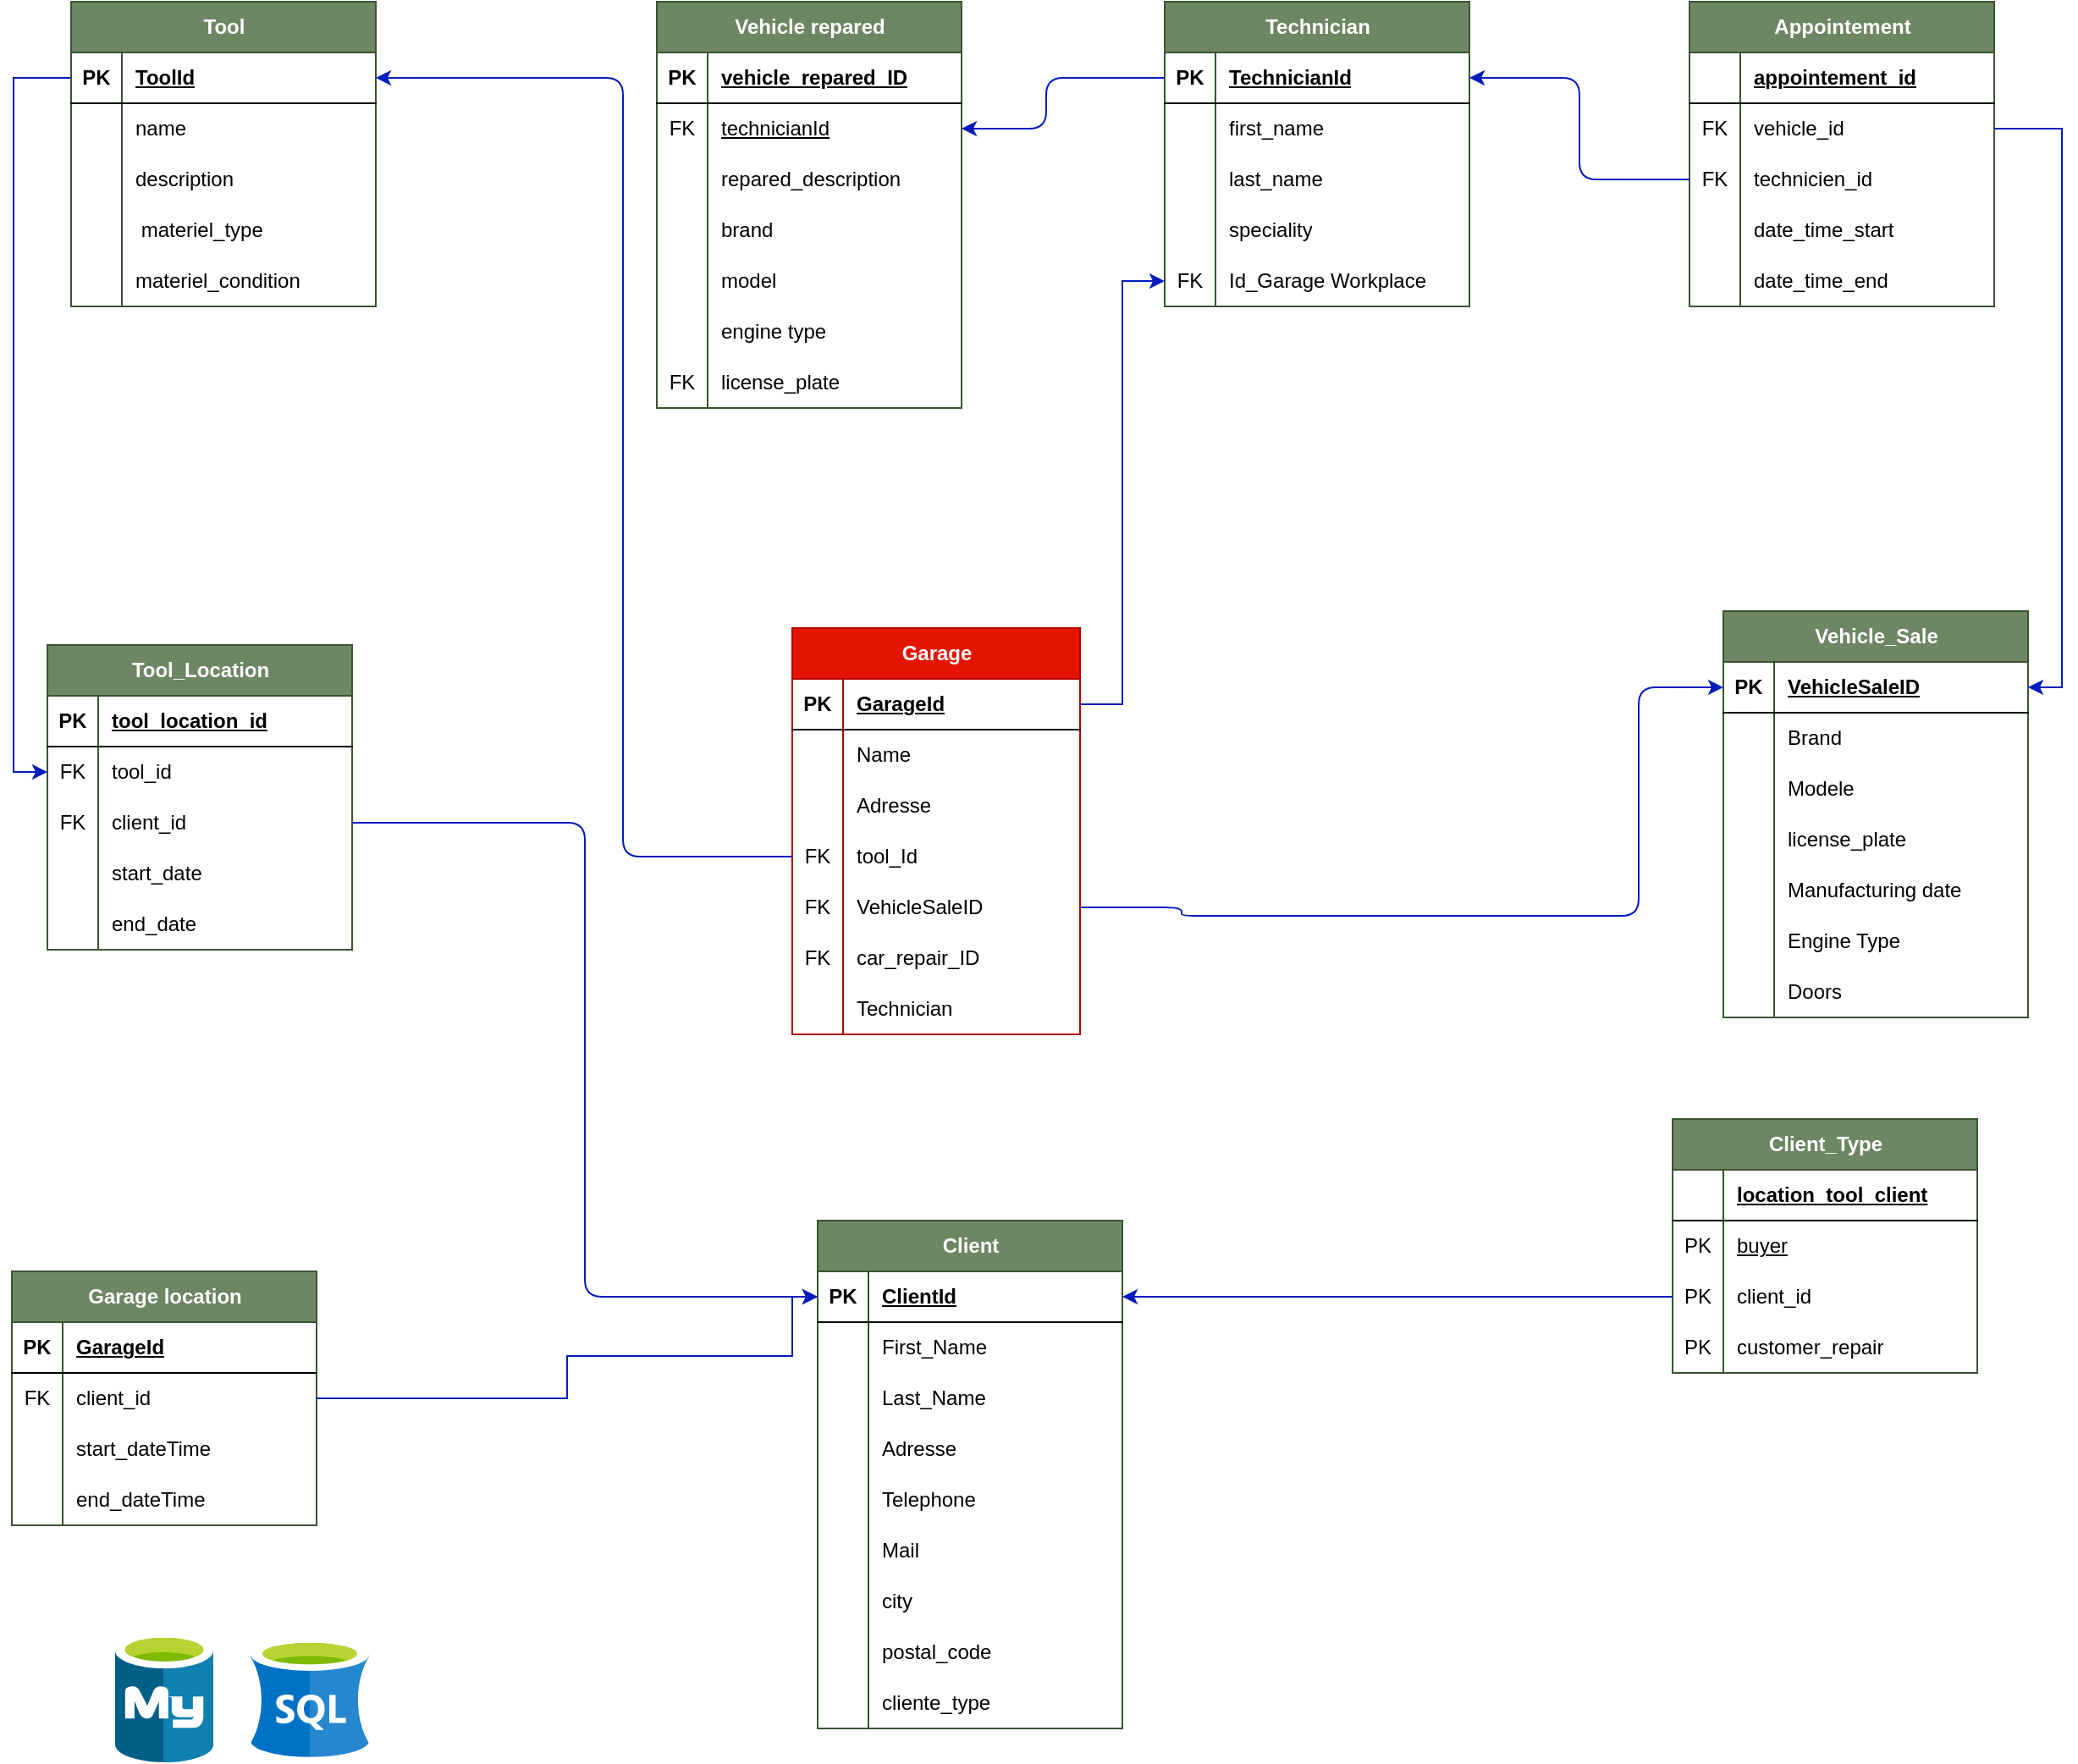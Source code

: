 <mxfile version="22.1.21" type="device">
  <diagram name="Page-1" id="gdDFzbdB6Ayx-kbnJ1BX">
    <mxGraphModel dx="1247" dy="727" grid="1" gridSize="10" guides="1" tooltips="1" connect="1" arrows="1" fold="1" page="1" pageScale="1" pageWidth="827" pageHeight="1169" math="0" shadow="0">
      <root>
        <mxCell id="0" />
        <mxCell id="1" parent="0" />
        <mxCell id="D6oo5SRtSxacnr6qhN5N-2" value="Garage" style="shape=table;startSize=30;container=1;collapsible=1;childLayout=tableLayout;fixedRows=1;rowLines=0;fontStyle=1;align=center;resizeLast=1;html=1;fillColor=#e51400;strokeColor=#B20000;fontColor=#ffffff;" parent="1" vertex="1">
          <mxGeometry x="750" y="410" width="170" height="240" as="geometry" />
        </mxCell>
        <mxCell id="D6oo5SRtSxacnr6qhN5N-3" value="" style="shape=tableRow;horizontal=0;startSize=0;swimlaneHead=0;swimlaneBody=0;fillColor=none;collapsible=0;dropTarget=0;points=[[0,0.5],[1,0.5]];portConstraint=eastwest;top=0;left=0;right=0;bottom=1;" parent="D6oo5SRtSxacnr6qhN5N-2" vertex="1">
          <mxGeometry y="30" width="170" height="30" as="geometry" />
        </mxCell>
        <mxCell id="D6oo5SRtSxacnr6qhN5N-4" value="PK" style="shape=partialRectangle;connectable=0;fillColor=none;top=0;left=0;bottom=0;right=0;fontStyle=1;overflow=hidden;whiteSpace=wrap;html=1;" parent="D6oo5SRtSxacnr6qhN5N-3" vertex="1">
          <mxGeometry width="30" height="30" as="geometry">
            <mxRectangle width="30" height="30" as="alternateBounds" />
          </mxGeometry>
        </mxCell>
        <mxCell id="D6oo5SRtSxacnr6qhN5N-5" value="GarageId" style="shape=partialRectangle;connectable=0;fillColor=none;top=0;left=0;bottom=0;right=0;align=left;spacingLeft=6;fontStyle=5;overflow=hidden;whiteSpace=wrap;html=1;" parent="D6oo5SRtSxacnr6qhN5N-3" vertex="1">
          <mxGeometry x="30" width="140" height="30" as="geometry">
            <mxRectangle width="140" height="30" as="alternateBounds" />
          </mxGeometry>
        </mxCell>
        <mxCell id="D6oo5SRtSxacnr6qhN5N-6" value="" style="shape=tableRow;horizontal=0;startSize=0;swimlaneHead=0;swimlaneBody=0;fillColor=none;collapsible=0;dropTarget=0;points=[[0,0.5],[1,0.5]];portConstraint=eastwest;top=0;left=0;right=0;bottom=0;" parent="D6oo5SRtSxacnr6qhN5N-2" vertex="1">
          <mxGeometry y="60" width="170" height="30" as="geometry" />
        </mxCell>
        <mxCell id="D6oo5SRtSxacnr6qhN5N-7" value="" style="shape=partialRectangle;connectable=0;fillColor=none;top=0;left=0;bottom=0;right=0;editable=1;overflow=hidden;whiteSpace=wrap;html=1;" parent="D6oo5SRtSxacnr6qhN5N-6" vertex="1">
          <mxGeometry width="30" height="30" as="geometry">
            <mxRectangle width="30" height="30" as="alternateBounds" />
          </mxGeometry>
        </mxCell>
        <mxCell id="D6oo5SRtSxacnr6qhN5N-8" value="Name" style="shape=partialRectangle;connectable=0;fillColor=none;top=0;left=0;bottom=0;right=0;align=left;spacingLeft=6;overflow=hidden;whiteSpace=wrap;html=1;" parent="D6oo5SRtSxacnr6qhN5N-6" vertex="1">
          <mxGeometry x="30" width="140" height="30" as="geometry">
            <mxRectangle width="140" height="30" as="alternateBounds" />
          </mxGeometry>
        </mxCell>
        <mxCell id="D6oo5SRtSxacnr6qhN5N-9" value="" style="shape=tableRow;horizontal=0;startSize=0;swimlaneHead=0;swimlaneBody=0;fillColor=none;collapsible=0;dropTarget=0;points=[[0,0.5],[1,0.5]];portConstraint=eastwest;top=0;left=0;right=0;bottom=0;" parent="D6oo5SRtSxacnr6qhN5N-2" vertex="1">
          <mxGeometry y="90" width="170" height="30" as="geometry" />
        </mxCell>
        <mxCell id="D6oo5SRtSxacnr6qhN5N-10" value="" style="shape=partialRectangle;connectable=0;fillColor=none;top=0;left=0;bottom=0;right=0;editable=1;overflow=hidden;whiteSpace=wrap;html=1;" parent="D6oo5SRtSxacnr6qhN5N-9" vertex="1">
          <mxGeometry width="30" height="30" as="geometry">
            <mxRectangle width="30" height="30" as="alternateBounds" />
          </mxGeometry>
        </mxCell>
        <mxCell id="D6oo5SRtSxacnr6qhN5N-11" value="Adresse" style="shape=partialRectangle;connectable=0;fillColor=none;top=0;left=0;bottom=0;right=0;align=left;spacingLeft=6;overflow=hidden;whiteSpace=wrap;html=1;" parent="D6oo5SRtSxacnr6qhN5N-9" vertex="1">
          <mxGeometry x="30" width="140" height="30" as="geometry">
            <mxRectangle width="140" height="30" as="alternateBounds" />
          </mxGeometry>
        </mxCell>
        <mxCell id="R1EKVWQekmh9a-w1c1mQ-95" value="" style="shape=tableRow;horizontal=0;startSize=0;swimlaneHead=0;swimlaneBody=0;fillColor=none;collapsible=0;dropTarget=0;points=[[0,0.5],[1,0.5]];portConstraint=eastwest;top=0;left=0;right=0;bottom=0;" parent="D6oo5SRtSxacnr6qhN5N-2" vertex="1">
          <mxGeometry y="120" width="170" height="30" as="geometry" />
        </mxCell>
        <mxCell id="R1EKVWQekmh9a-w1c1mQ-96" value="FK" style="shape=partialRectangle;connectable=0;fillColor=none;top=0;left=0;bottom=0;right=0;editable=1;overflow=hidden;whiteSpace=wrap;html=1;" parent="R1EKVWQekmh9a-w1c1mQ-95" vertex="1">
          <mxGeometry width="30" height="30" as="geometry">
            <mxRectangle width="30" height="30" as="alternateBounds" />
          </mxGeometry>
        </mxCell>
        <mxCell id="R1EKVWQekmh9a-w1c1mQ-97" value="tool_Id" style="shape=partialRectangle;connectable=0;fillColor=none;top=0;left=0;bottom=0;right=0;align=left;spacingLeft=6;overflow=hidden;whiteSpace=wrap;html=1;" parent="R1EKVWQekmh9a-w1c1mQ-95" vertex="1">
          <mxGeometry x="30" width="140" height="30" as="geometry">
            <mxRectangle width="140" height="30" as="alternateBounds" />
          </mxGeometry>
        </mxCell>
        <mxCell id="R1EKVWQekmh9a-w1c1mQ-104" value="" style="shape=tableRow;horizontal=0;startSize=0;swimlaneHead=0;swimlaneBody=0;fillColor=none;collapsible=0;dropTarget=0;points=[[0,0.5],[1,0.5]];portConstraint=eastwest;top=0;left=0;right=0;bottom=0;" parent="D6oo5SRtSxacnr6qhN5N-2" vertex="1">
          <mxGeometry y="150" width="170" height="30" as="geometry" />
        </mxCell>
        <mxCell id="R1EKVWQekmh9a-w1c1mQ-105" value="FK" style="shape=partialRectangle;connectable=0;fillColor=none;top=0;left=0;bottom=0;right=0;editable=1;overflow=hidden;whiteSpace=wrap;html=1;" parent="R1EKVWQekmh9a-w1c1mQ-104" vertex="1">
          <mxGeometry width="30" height="30" as="geometry">
            <mxRectangle width="30" height="30" as="alternateBounds" />
          </mxGeometry>
        </mxCell>
        <mxCell id="R1EKVWQekmh9a-w1c1mQ-106" value="VehicleSaleID" style="shape=partialRectangle;connectable=0;fillColor=none;top=0;left=0;bottom=0;right=0;align=left;spacingLeft=6;overflow=hidden;whiteSpace=wrap;html=1;" parent="R1EKVWQekmh9a-w1c1mQ-104" vertex="1">
          <mxGeometry x="30" width="140" height="30" as="geometry">
            <mxRectangle width="140" height="30" as="alternateBounds" />
          </mxGeometry>
        </mxCell>
        <mxCell id="R1EKVWQekmh9a-w1c1mQ-98" value="" style="shape=tableRow;horizontal=0;startSize=0;swimlaneHead=0;swimlaneBody=0;fillColor=none;collapsible=0;dropTarget=0;points=[[0,0.5],[1,0.5]];portConstraint=eastwest;top=0;left=0;right=0;bottom=0;" parent="D6oo5SRtSxacnr6qhN5N-2" vertex="1">
          <mxGeometry y="180" width="170" height="30" as="geometry" />
        </mxCell>
        <mxCell id="R1EKVWQekmh9a-w1c1mQ-99" value="FK" style="shape=partialRectangle;connectable=0;fillColor=none;top=0;left=0;bottom=0;right=0;editable=1;overflow=hidden;whiteSpace=wrap;html=1;" parent="R1EKVWQekmh9a-w1c1mQ-98" vertex="1">
          <mxGeometry width="30" height="30" as="geometry">
            <mxRectangle width="30" height="30" as="alternateBounds" />
          </mxGeometry>
        </mxCell>
        <mxCell id="R1EKVWQekmh9a-w1c1mQ-100" value="car_repair_ID" style="shape=partialRectangle;connectable=0;fillColor=none;top=0;left=0;bottom=0;right=0;align=left;spacingLeft=6;overflow=hidden;whiteSpace=wrap;html=1;" parent="R1EKVWQekmh9a-w1c1mQ-98" vertex="1">
          <mxGeometry x="30" width="140" height="30" as="geometry">
            <mxRectangle width="140" height="30" as="alternateBounds" />
          </mxGeometry>
        </mxCell>
        <mxCell id="R1EKVWQekmh9a-w1c1mQ-101" value="" style="shape=tableRow;horizontal=0;startSize=0;swimlaneHead=0;swimlaneBody=0;fillColor=none;collapsible=0;dropTarget=0;points=[[0,0.5],[1,0.5]];portConstraint=eastwest;top=0;left=0;right=0;bottom=0;" parent="D6oo5SRtSxacnr6qhN5N-2" vertex="1">
          <mxGeometry y="210" width="170" height="30" as="geometry" />
        </mxCell>
        <mxCell id="R1EKVWQekmh9a-w1c1mQ-102" value="" style="shape=partialRectangle;connectable=0;fillColor=none;top=0;left=0;bottom=0;right=0;editable=1;overflow=hidden;whiteSpace=wrap;html=1;" parent="R1EKVWQekmh9a-w1c1mQ-101" vertex="1">
          <mxGeometry width="30" height="30" as="geometry">
            <mxRectangle width="30" height="30" as="alternateBounds" />
          </mxGeometry>
        </mxCell>
        <mxCell id="R1EKVWQekmh9a-w1c1mQ-103" value="Technician" style="shape=partialRectangle;connectable=0;fillColor=none;top=0;left=0;bottom=0;right=0;align=left;spacingLeft=6;overflow=hidden;whiteSpace=wrap;html=1;" parent="R1EKVWQekmh9a-w1c1mQ-101" vertex="1">
          <mxGeometry x="30" width="140" height="30" as="geometry">
            <mxRectangle width="140" height="30" as="alternateBounds" />
          </mxGeometry>
        </mxCell>
        <mxCell id="D6oo5SRtSxacnr6qhN5N-40" value="Vehicle_Sale" style="shape=table;startSize=30;container=1;collapsible=1;childLayout=tableLayout;fixedRows=1;rowLines=0;fontStyle=1;align=center;resizeLast=1;html=1;fillColor=#6d8764;fontColor=#ffffff;strokeColor=#3A5431;" parent="1" vertex="1">
          <mxGeometry x="1300" y="400" width="180" height="240" as="geometry" />
        </mxCell>
        <mxCell id="D6oo5SRtSxacnr6qhN5N-41" value="" style="shape=tableRow;horizontal=0;startSize=0;swimlaneHead=0;swimlaneBody=0;fillColor=none;collapsible=0;dropTarget=0;points=[[0,0.5],[1,0.5]];portConstraint=eastwest;top=0;left=0;right=0;bottom=1;" parent="D6oo5SRtSxacnr6qhN5N-40" vertex="1">
          <mxGeometry y="30" width="180" height="30" as="geometry" />
        </mxCell>
        <mxCell id="D6oo5SRtSxacnr6qhN5N-42" value="PK" style="shape=partialRectangle;connectable=0;fillColor=none;top=0;left=0;bottom=0;right=0;fontStyle=1;overflow=hidden;whiteSpace=wrap;html=1;" parent="D6oo5SRtSxacnr6qhN5N-41" vertex="1">
          <mxGeometry width="30" height="30" as="geometry">
            <mxRectangle width="30" height="30" as="alternateBounds" />
          </mxGeometry>
        </mxCell>
        <mxCell id="D6oo5SRtSxacnr6qhN5N-43" value="VehicleSaleID" style="shape=partialRectangle;connectable=0;fillColor=none;top=0;left=0;bottom=0;right=0;align=left;spacingLeft=6;fontStyle=5;overflow=hidden;whiteSpace=wrap;html=1;" parent="D6oo5SRtSxacnr6qhN5N-41" vertex="1">
          <mxGeometry x="30" width="150" height="30" as="geometry">
            <mxRectangle width="150" height="30" as="alternateBounds" />
          </mxGeometry>
        </mxCell>
        <mxCell id="D6oo5SRtSxacnr6qhN5N-44" value="" style="shape=tableRow;horizontal=0;startSize=0;swimlaneHead=0;swimlaneBody=0;fillColor=none;collapsible=0;dropTarget=0;points=[[0,0.5],[1,0.5]];portConstraint=eastwest;top=0;left=0;right=0;bottom=0;" parent="D6oo5SRtSxacnr6qhN5N-40" vertex="1">
          <mxGeometry y="60" width="180" height="30" as="geometry" />
        </mxCell>
        <mxCell id="D6oo5SRtSxacnr6qhN5N-45" value="" style="shape=partialRectangle;connectable=0;fillColor=none;top=0;left=0;bottom=0;right=0;editable=1;overflow=hidden;whiteSpace=wrap;html=1;" parent="D6oo5SRtSxacnr6qhN5N-44" vertex="1">
          <mxGeometry width="30" height="30" as="geometry">
            <mxRectangle width="30" height="30" as="alternateBounds" />
          </mxGeometry>
        </mxCell>
        <mxCell id="D6oo5SRtSxacnr6qhN5N-46" value="Brand" style="shape=partialRectangle;connectable=0;fillColor=none;top=0;left=0;bottom=0;right=0;align=left;spacingLeft=6;overflow=hidden;whiteSpace=wrap;html=1;" parent="D6oo5SRtSxacnr6qhN5N-44" vertex="1">
          <mxGeometry x="30" width="150" height="30" as="geometry">
            <mxRectangle width="150" height="30" as="alternateBounds" />
          </mxGeometry>
        </mxCell>
        <mxCell id="D6oo5SRtSxacnr6qhN5N-47" value="" style="shape=tableRow;horizontal=0;startSize=0;swimlaneHead=0;swimlaneBody=0;fillColor=none;collapsible=0;dropTarget=0;points=[[0,0.5],[1,0.5]];portConstraint=eastwest;top=0;left=0;right=0;bottom=0;" parent="D6oo5SRtSxacnr6qhN5N-40" vertex="1">
          <mxGeometry y="90" width="180" height="30" as="geometry" />
        </mxCell>
        <mxCell id="D6oo5SRtSxacnr6qhN5N-48" value="" style="shape=partialRectangle;connectable=0;fillColor=none;top=0;left=0;bottom=0;right=0;editable=1;overflow=hidden;whiteSpace=wrap;html=1;" parent="D6oo5SRtSxacnr6qhN5N-47" vertex="1">
          <mxGeometry width="30" height="30" as="geometry">
            <mxRectangle width="30" height="30" as="alternateBounds" />
          </mxGeometry>
        </mxCell>
        <mxCell id="D6oo5SRtSxacnr6qhN5N-49" value="Modele" style="shape=partialRectangle;connectable=0;fillColor=none;top=0;left=0;bottom=0;right=0;align=left;spacingLeft=6;overflow=hidden;whiteSpace=wrap;html=1;" parent="D6oo5SRtSxacnr6qhN5N-47" vertex="1">
          <mxGeometry x="30" width="150" height="30" as="geometry">
            <mxRectangle width="150" height="30" as="alternateBounds" />
          </mxGeometry>
        </mxCell>
        <mxCell id="R1EKVWQekmh9a-w1c1mQ-80" value="" style="shape=tableRow;horizontal=0;startSize=0;swimlaneHead=0;swimlaneBody=0;fillColor=none;collapsible=0;dropTarget=0;points=[[0,0.5],[1,0.5]];portConstraint=eastwest;top=0;left=0;right=0;bottom=0;" parent="D6oo5SRtSxacnr6qhN5N-40" vertex="1">
          <mxGeometry y="120" width="180" height="30" as="geometry" />
        </mxCell>
        <mxCell id="R1EKVWQekmh9a-w1c1mQ-81" value="" style="shape=partialRectangle;connectable=0;fillColor=none;top=0;left=0;bottom=0;right=0;editable=1;overflow=hidden;whiteSpace=wrap;html=1;" parent="R1EKVWQekmh9a-w1c1mQ-80" vertex="1">
          <mxGeometry width="30" height="30" as="geometry">
            <mxRectangle width="30" height="30" as="alternateBounds" />
          </mxGeometry>
        </mxCell>
        <mxCell id="R1EKVWQekmh9a-w1c1mQ-82" value="license_plate" style="shape=partialRectangle;connectable=0;fillColor=none;top=0;left=0;bottom=0;right=0;align=left;spacingLeft=6;overflow=hidden;whiteSpace=wrap;html=1;" parent="R1EKVWQekmh9a-w1c1mQ-80" vertex="1">
          <mxGeometry x="30" width="150" height="30" as="geometry">
            <mxRectangle width="150" height="30" as="alternateBounds" />
          </mxGeometry>
        </mxCell>
        <mxCell id="D6oo5SRtSxacnr6qhN5N-50" value="" style="shape=tableRow;horizontal=0;startSize=0;swimlaneHead=0;swimlaneBody=0;fillColor=none;collapsible=0;dropTarget=0;points=[[0,0.5],[1,0.5]];portConstraint=eastwest;top=0;left=0;right=0;bottom=0;" parent="D6oo5SRtSxacnr6qhN5N-40" vertex="1">
          <mxGeometry y="150" width="180" height="30" as="geometry" />
        </mxCell>
        <mxCell id="D6oo5SRtSxacnr6qhN5N-51" value="" style="shape=partialRectangle;connectable=0;fillColor=none;top=0;left=0;bottom=0;right=0;editable=1;overflow=hidden;whiteSpace=wrap;html=1;" parent="D6oo5SRtSxacnr6qhN5N-50" vertex="1">
          <mxGeometry width="30" height="30" as="geometry">
            <mxRectangle width="30" height="30" as="alternateBounds" />
          </mxGeometry>
        </mxCell>
        <mxCell id="D6oo5SRtSxacnr6qhN5N-52" value="Manufacturing date" style="shape=partialRectangle;connectable=0;fillColor=none;top=0;left=0;bottom=0;right=0;align=left;spacingLeft=6;overflow=hidden;whiteSpace=wrap;html=1;" parent="D6oo5SRtSxacnr6qhN5N-50" vertex="1">
          <mxGeometry x="30" width="150" height="30" as="geometry">
            <mxRectangle width="150" height="30" as="alternateBounds" />
          </mxGeometry>
        </mxCell>
        <mxCell id="D6oo5SRtSxacnr6qhN5N-92" value="" style="shape=tableRow;horizontal=0;startSize=0;swimlaneHead=0;swimlaneBody=0;fillColor=none;collapsible=0;dropTarget=0;points=[[0,0.5],[1,0.5]];portConstraint=eastwest;top=0;left=0;right=0;bottom=0;" parent="D6oo5SRtSxacnr6qhN5N-40" vertex="1">
          <mxGeometry y="180" width="180" height="30" as="geometry" />
        </mxCell>
        <mxCell id="D6oo5SRtSxacnr6qhN5N-93" value="" style="shape=partialRectangle;connectable=0;fillColor=none;top=0;left=0;bottom=0;right=0;editable=1;overflow=hidden;whiteSpace=wrap;html=1;" parent="D6oo5SRtSxacnr6qhN5N-92" vertex="1">
          <mxGeometry width="30" height="30" as="geometry">
            <mxRectangle width="30" height="30" as="alternateBounds" />
          </mxGeometry>
        </mxCell>
        <mxCell id="D6oo5SRtSxacnr6qhN5N-94" value="Engine Type" style="shape=partialRectangle;connectable=0;fillColor=none;top=0;left=0;bottom=0;right=0;align=left;spacingLeft=6;overflow=hidden;whiteSpace=wrap;html=1;" parent="D6oo5SRtSxacnr6qhN5N-92" vertex="1">
          <mxGeometry x="30" width="150" height="30" as="geometry">
            <mxRectangle width="150" height="30" as="alternateBounds" />
          </mxGeometry>
        </mxCell>
        <mxCell id="D6oo5SRtSxacnr6qhN5N-95" value="" style="shape=tableRow;horizontal=0;startSize=0;swimlaneHead=0;swimlaneBody=0;fillColor=none;collapsible=0;dropTarget=0;points=[[0,0.5],[1,0.5]];portConstraint=eastwest;top=0;left=0;right=0;bottom=0;" parent="D6oo5SRtSxacnr6qhN5N-40" vertex="1">
          <mxGeometry y="210" width="180" height="30" as="geometry" />
        </mxCell>
        <mxCell id="D6oo5SRtSxacnr6qhN5N-96" value="" style="shape=partialRectangle;connectable=0;fillColor=none;top=0;left=0;bottom=0;right=0;editable=1;overflow=hidden;whiteSpace=wrap;html=1;" parent="D6oo5SRtSxacnr6qhN5N-95" vertex="1">
          <mxGeometry width="30" height="30" as="geometry">
            <mxRectangle width="30" height="30" as="alternateBounds" />
          </mxGeometry>
        </mxCell>
        <mxCell id="D6oo5SRtSxacnr6qhN5N-97" value="Doors" style="shape=partialRectangle;connectable=0;fillColor=none;top=0;left=0;bottom=0;right=0;align=left;spacingLeft=6;overflow=hidden;whiteSpace=wrap;html=1;" parent="D6oo5SRtSxacnr6qhN5N-95" vertex="1">
          <mxGeometry x="30" width="150" height="30" as="geometry">
            <mxRectangle width="150" height="30" as="alternateBounds" />
          </mxGeometry>
        </mxCell>
        <mxCell id="D6oo5SRtSxacnr6qhN5N-66" value="Appointement" style="shape=table;startSize=30;container=1;collapsible=1;childLayout=tableLayout;fixedRows=1;rowLines=0;fontStyle=1;align=center;resizeLast=1;html=1;fillColor=#6d8764;fontColor=#ffffff;strokeColor=#3A5431;" parent="1" vertex="1">
          <mxGeometry x="1280" y="40" width="180" height="180" as="geometry" />
        </mxCell>
        <mxCell id="D6oo5SRtSxacnr6qhN5N-67" value="" style="shape=tableRow;horizontal=0;startSize=0;swimlaneHead=0;swimlaneBody=0;fillColor=none;collapsible=0;dropTarget=0;points=[[0,0.5],[1,0.5]];portConstraint=eastwest;top=0;left=0;right=0;bottom=1;" parent="D6oo5SRtSxacnr6qhN5N-66" vertex="1">
          <mxGeometry y="30" width="180" height="30" as="geometry" />
        </mxCell>
        <mxCell id="D6oo5SRtSxacnr6qhN5N-68" value="" style="shape=partialRectangle;connectable=0;fillColor=none;top=0;left=0;bottom=0;right=0;fontStyle=1;overflow=hidden;whiteSpace=wrap;html=1;" parent="D6oo5SRtSxacnr6qhN5N-67" vertex="1">
          <mxGeometry width="30" height="30" as="geometry">
            <mxRectangle width="30" height="30" as="alternateBounds" />
          </mxGeometry>
        </mxCell>
        <mxCell id="D6oo5SRtSxacnr6qhN5N-69" value="appointement_id" style="shape=partialRectangle;connectable=0;fillColor=none;top=0;left=0;bottom=0;right=0;align=left;spacingLeft=6;fontStyle=5;overflow=hidden;whiteSpace=wrap;html=1;" parent="D6oo5SRtSxacnr6qhN5N-67" vertex="1">
          <mxGeometry x="30" width="150" height="30" as="geometry">
            <mxRectangle width="150" height="30" as="alternateBounds" />
          </mxGeometry>
        </mxCell>
        <mxCell id="D6oo5SRtSxacnr6qhN5N-70" value="" style="shape=tableRow;horizontal=0;startSize=0;swimlaneHead=0;swimlaneBody=0;fillColor=none;collapsible=0;dropTarget=0;points=[[0,0.5],[1,0.5]];portConstraint=eastwest;top=0;left=0;right=0;bottom=0;" parent="D6oo5SRtSxacnr6qhN5N-66" vertex="1">
          <mxGeometry y="60" width="180" height="30" as="geometry" />
        </mxCell>
        <mxCell id="D6oo5SRtSxacnr6qhN5N-71" value="FK" style="shape=partialRectangle;connectable=0;fillColor=none;top=0;left=0;bottom=0;right=0;editable=1;overflow=hidden;whiteSpace=wrap;html=1;" parent="D6oo5SRtSxacnr6qhN5N-70" vertex="1">
          <mxGeometry width="30" height="30" as="geometry">
            <mxRectangle width="30" height="30" as="alternateBounds" />
          </mxGeometry>
        </mxCell>
        <mxCell id="D6oo5SRtSxacnr6qhN5N-72" value="vehicle_id" style="shape=partialRectangle;connectable=0;fillColor=none;top=0;left=0;bottom=0;right=0;align=left;spacingLeft=6;overflow=hidden;whiteSpace=wrap;html=1;" parent="D6oo5SRtSxacnr6qhN5N-70" vertex="1">
          <mxGeometry x="30" width="150" height="30" as="geometry">
            <mxRectangle width="150" height="30" as="alternateBounds" />
          </mxGeometry>
        </mxCell>
        <mxCell id="D6oo5SRtSxacnr6qhN5N-73" value="" style="shape=tableRow;horizontal=0;startSize=0;swimlaneHead=0;swimlaneBody=0;fillColor=none;collapsible=0;dropTarget=0;points=[[0,0.5],[1,0.5]];portConstraint=eastwest;top=0;left=0;right=0;bottom=0;" parent="D6oo5SRtSxacnr6qhN5N-66" vertex="1">
          <mxGeometry y="90" width="180" height="30" as="geometry" />
        </mxCell>
        <mxCell id="D6oo5SRtSxacnr6qhN5N-74" value="FK" style="shape=partialRectangle;connectable=0;fillColor=none;top=0;left=0;bottom=0;right=0;editable=1;overflow=hidden;whiteSpace=wrap;html=1;" parent="D6oo5SRtSxacnr6qhN5N-73" vertex="1">
          <mxGeometry width="30" height="30" as="geometry">
            <mxRectangle width="30" height="30" as="alternateBounds" />
          </mxGeometry>
        </mxCell>
        <mxCell id="D6oo5SRtSxacnr6qhN5N-75" value="technicien_id" style="shape=partialRectangle;connectable=0;fillColor=none;top=0;left=0;bottom=0;right=0;align=left;spacingLeft=6;overflow=hidden;whiteSpace=wrap;html=1;" parent="D6oo5SRtSxacnr6qhN5N-73" vertex="1">
          <mxGeometry x="30" width="150" height="30" as="geometry">
            <mxRectangle width="150" height="30" as="alternateBounds" />
          </mxGeometry>
        </mxCell>
        <mxCell id="D6oo5SRtSxacnr6qhN5N-76" value="" style="shape=tableRow;horizontal=0;startSize=0;swimlaneHead=0;swimlaneBody=0;fillColor=none;collapsible=0;dropTarget=0;points=[[0,0.5],[1,0.5]];portConstraint=eastwest;top=0;left=0;right=0;bottom=0;" parent="D6oo5SRtSxacnr6qhN5N-66" vertex="1">
          <mxGeometry y="120" width="180" height="30" as="geometry" />
        </mxCell>
        <mxCell id="D6oo5SRtSxacnr6qhN5N-77" value="" style="shape=partialRectangle;connectable=0;fillColor=none;top=0;left=0;bottom=0;right=0;editable=1;overflow=hidden;whiteSpace=wrap;html=1;" parent="D6oo5SRtSxacnr6qhN5N-76" vertex="1">
          <mxGeometry width="30" height="30" as="geometry">
            <mxRectangle width="30" height="30" as="alternateBounds" />
          </mxGeometry>
        </mxCell>
        <mxCell id="D6oo5SRtSxacnr6qhN5N-78" value="date_time_start" style="shape=partialRectangle;connectable=0;fillColor=none;top=0;left=0;bottom=0;right=0;align=left;spacingLeft=6;overflow=hidden;whiteSpace=wrap;html=1;" parent="D6oo5SRtSxacnr6qhN5N-76" vertex="1">
          <mxGeometry x="30" width="150" height="30" as="geometry">
            <mxRectangle width="150" height="30" as="alternateBounds" />
          </mxGeometry>
        </mxCell>
        <mxCell id="R1EKVWQekmh9a-w1c1mQ-116" value="" style="shape=tableRow;horizontal=0;startSize=0;swimlaneHead=0;swimlaneBody=0;fillColor=none;collapsible=0;dropTarget=0;points=[[0,0.5],[1,0.5]];portConstraint=eastwest;top=0;left=0;right=0;bottom=0;" parent="D6oo5SRtSxacnr6qhN5N-66" vertex="1">
          <mxGeometry y="150" width="180" height="30" as="geometry" />
        </mxCell>
        <mxCell id="R1EKVWQekmh9a-w1c1mQ-117" value="" style="shape=partialRectangle;connectable=0;fillColor=none;top=0;left=0;bottom=0;right=0;editable=1;overflow=hidden;whiteSpace=wrap;html=1;" parent="R1EKVWQekmh9a-w1c1mQ-116" vertex="1">
          <mxGeometry width="30" height="30" as="geometry">
            <mxRectangle width="30" height="30" as="alternateBounds" />
          </mxGeometry>
        </mxCell>
        <mxCell id="R1EKVWQekmh9a-w1c1mQ-118" value="date_time_end" style="shape=partialRectangle;connectable=0;fillColor=none;top=0;left=0;bottom=0;right=0;align=left;spacingLeft=6;overflow=hidden;whiteSpace=wrap;html=1;" parent="R1EKVWQekmh9a-w1c1mQ-116" vertex="1">
          <mxGeometry x="30" width="150" height="30" as="geometry">
            <mxRectangle width="150" height="30" as="alternateBounds" />
          </mxGeometry>
        </mxCell>
        <mxCell id="D6oo5SRtSxacnr6qhN5N-79" value="Tool_Location" style="shape=table;startSize=30;container=1;collapsible=1;childLayout=tableLayout;fixedRows=1;rowLines=0;fontStyle=1;align=center;resizeLast=1;html=1;fillColor=#6d8764;fontColor=#ffffff;strokeColor=#3A5431;" parent="1" vertex="1">
          <mxGeometry x="310" y="420" width="180" height="180" as="geometry" />
        </mxCell>
        <mxCell id="D6oo5SRtSxacnr6qhN5N-80" value="" style="shape=tableRow;horizontal=0;startSize=0;swimlaneHead=0;swimlaneBody=0;fillColor=none;collapsible=0;dropTarget=0;points=[[0,0.5],[1,0.5]];portConstraint=eastwest;top=0;left=0;right=0;bottom=1;" parent="D6oo5SRtSxacnr6qhN5N-79" vertex="1">
          <mxGeometry y="30" width="180" height="30" as="geometry" />
        </mxCell>
        <mxCell id="D6oo5SRtSxacnr6qhN5N-81" value="PK" style="shape=partialRectangle;connectable=0;fillColor=none;top=0;left=0;bottom=0;right=0;fontStyle=1;overflow=hidden;whiteSpace=wrap;html=1;" parent="D6oo5SRtSxacnr6qhN5N-80" vertex="1">
          <mxGeometry width="30" height="30" as="geometry">
            <mxRectangle width="30" height="30" as="alternateBounds" />
          </mxGeometry>
        </mxCell>
        <mxCell id="D6oo5SRtSxacnr6qhN5N-82" value="tool_location_id" style="shape=partialRectangle;connectable=0;fillColor=none;top=0;left=0;bottom=0;right=0;align=left;spacingLeft=6;fontStyle=5;overflow=hidden;whiteSpace=wrap;html=1;" parent="D6oo5SRtSxacnr6qhN5N-80" vertex="1">
          <mxGeometry x="30" width="150" height="30" as="geometry">
            <mxRectangle width="150" height="30" as="alternateBounds" />
          </mxGeometry>
        </mxCell>
        <mxCell id="D6oo5SRtSxacnr6qhN5N-83" value="" style="shape=tableRow;horizontal=0;startSize=0;swimlaneHead=0;swimlaneBody=0;fillColor=none;collapsible=0;dropTarget=0;points=[[0,0.5],[1,0.5]];portConstraint=eastwest;top=0;left=0;right=0;bottom=0;" parent="D6oo5SRtSxacnr6qhN5N-79" vertex="1">
          <mxGeometry y="60" width="180" height="30" as="geometry" />
        </mxCell>
        <mxCell id="D6oo5SRtSxacnr6qhN5N-84" value="FK" style="shape=partialRectangle;connectable=0;fillColor=none;top=0;left=0;bottom=0;right=0;editable=1;overflow=hidden;whiteSpace=wrap;html=1;" parent="D6oo5SRtSxacnr6qhN5N-83" vertex="1">
          <mxGeometry width="30" height="30" as="geometry">
            <mxRectangle width="30" height="30" as="alternateBounds" />
          </mxGeometry>
        </mxCell>
        <mxCell id="D6oo5SRtSxacnr6qhN5N-85" value="tool_id" style="shape=partialRectangle;connectable=0;fillColor=none;top=0;left=0;bottom=0;right=0;align=left;spacingLeft=6;overflow=hidden;whiteSpace=wrap;html=1;" parent="D6oo5SRtSxacnr6qhN5N-83" vertex="1">
          <mxGeometry x="30" width="150" height="30" as="geometry">
            <mxRectangle width="150" height="30" as="alternateBounds" />
          </mxGeometry>
        </mxCell>
        <mxCell id="D6oo5SRtSxacnr6qhN5N-86" value="" style="shape=tableRow;horizontal=0;startSize=0;swimlaneHead=0;swimlaneBody=0;fillColor=none;collapsible=0;dropTarget=0;points=[[0,0.5],[1,0.5]];portConstraint=eastwest;top=0;left=0;right=0;bottom=0;" parent="D6oo5SRtSxacnr6qhN5N-79" vertex="1">
          <mxGeometry y="90" width="180" height="30" as="geometry" />
        </mxCell>
        <mxCell id="D6oo5SRtSxacnr6qhN5N-87" value="FK" style="shape=partialRectangle;connectable=0;fillColor=none;top=0;left=0;bottom=0;right=0;editable=1;overflow=hidden;whiteSpace=wrap;html=1;" parent="D6oo5SRtSxacnr6qhN5N-86" vertex="1">
          <mxGeometry width="30" height="30" as="geometry">
            <mxRectangle width="30" height="30" as="alternateBounds" />
          </mxGeometry>
        </mxCell>
        <mxCell id="D6oo5SRtSxacnr6qhN5N-88" value="client_id" style="shape=partialRectangle;connectable=0;fillColor=none;top=0;left=0;bottom=0;right=0;align=left;spacingLeft=6;overflow=hidden;whiteSpace=wrap;html=1;" parent="D6oo5SRtSxacnr6qhN5N-86" vertex="1">
          <mxGeometry x="30" width="150" height="30" as="geometry">
            <mxRectangle width="150" height="30" as="alternateBounds" />
          </mxGeometry>
        </mxCell>
        <mxCell id="D6oo5SRtSxacnr6qhN5N-89" value="" style="shape=tableRow;horizontal=0;startSize=0;swimlaneHead=0;swimlaneBody=0;fillColor=none;collapsible=0;dropTarget=0;points=[[0,0.5],[1,0.5]];portConstraint=eastwest;top=0;left=0;right=0;bottom=0;" parent="D6oo5SRtSxacnr6qhN5N-79" vertex="1">
          <mxGeometry y="120" width="180" height="30" as="geometry" />
        </mxCell>
        <mxCell id="D6oo5SRtSxacnr6qhN5N-90" value="" style="shape=partialRectangle;connectable=0;fillColor=none;top=0;left=0;bottom=0;right=0;editable=1;overflow=hidden;whiteSpace=wrap;html=1;" parent="D6oo5SRtSxacnr6qhN5N-89" vertex="1">
          <mxGeometry width="30" height="30" as="geometry">
            <mxRectangle width="30" height="30" as="alternateBounds" />
          </mxGeometry>
        </mxCell>
        <mxCell id="D6oo5SRtSxacnr6qhN5N-91" value="start_date" style="shape=partialRectangle;connectable=0;fillColor=none;top=0;left=0;bottom=0;right=0;align=left;spacingLeft=6;overflow=hidden;whiteSpace=wrap;html=1;" parent="D6oo5SRtSxacnr6qhN5N-89" vertex="1">
          <mxGeometry x="30" width="150" height="30" as="geometry">
            <mxRectangle width="150" height="30" as="alternateBounds" />
          </mxGeometry>
        </mxCell>
        <mxCell id="D6oo5SRtSxacnr6qhN5N-108" value="" style="shape=tableRow;horizontal=0;startSize=0;swimlaneHead=0;swimlaneBody=0;fillColor=none;collapsible=0;dropTarget=0;points=[[0,0.5],[1,0.5]];portConstraint=eastwest;top=0;left=0;right=0;bottom=0;" parent="D6oo5SRtSxacnr6qhN5N-79" vertex="1">
          <mxGeometry y="150" width="180" height="30" as="geometry" />
        </mxCell>
        <mxCell id="D6oo5SRtSxacnr6qhN5N-109" value="" style="shape=partialRectangle;connectable=0;fillColor=none;top=0;left=0;bottom=0;right=0;editable=1;overflow=hidden;whiteSpace=wrap;html=1;" parent="D6oo5SRtSxacnr6qhN5N-108" vertex="1">
          <mxGeometry width="30" height="30" as="geometry">
            <mxRectangle width="30" height="30" as="alternateBounds" />
          </mxGeometry>
        </mxCell>
        <mxCell id="D6oo5SRtSxacnr6qhN5N-110" value="end_date" style="shape=partialRectangle;connectable=0;fillColor=none;top=0;left=0;bottom=0;right=0;align=left;spacingLeft=6;overflow=hidden;whiteSpace=wrap;html=1;" parent="D6oo5SRtSxacnr6qhN5N-108" vertex="1">
          <mxGeometry x="30" width="150" height="30" as="geometry">
            <mxRectangle width="150" height="30" as="alternateBounds" />
          </mxGeometry>
        </mxCell>
        <mxCell id="D6oo5SRtSxacnr6qhN5N-15" value="Technician" style="shape=table;startSize=30;container=1;collapsible=1;childLayout=tableLayout;fixedRows=1;rowLines=0;fontStyle=1;align=center;resizeLast=1;html=1;fillColor=#6d8764;fontColor=#ffffff;strokeColor=#3A5431;" parent="1" vertex="1">
          <mxGeometry x="970" y="40" width="180" height="180" as="geometry" />
        </mxCell>
        <mxCell id="D6oo5SRtSxacnr6qhN5N-16" value="" style="shape=tableRow;horizontal=0;startSize=0;swimlaneHead=0;swimlaneBody=0;fillColor=none;collapsible=0;dropTarget=0;points=[[0,0.5],[1,0.5]];portConstraint=eastwest;top=0;left=0;right=0;bottom=1;" parent="D6oo5SRtSxacnr6qhN5N-15" vertex="1">
          <mxGeometry y="30" width="180" height="30" as="geometry" />
        </mxCell>
        <mxCell id="D6oo5SRtSxacnr6qhN5N-17" value="PK" style="shape=partialRectangle;connectable=0;fillColor=none;top=0;left=0;bottom=0;right=0;fontStyle=1;overflow=hidden;whiteSpace=wrap;html=1;" parent="D6oo5SRtSxacnr6qhN5N-16" vertex="1">
          <mxGeometry width="30" height="30" as="geometry">
            <mxRectangle width="30" height="30" as="alternateBounds" />
          </mxGeometry>
        </mxCell>
        <mxCell id="D6oo5SRtSxacnr6qhN5N-18" value="TechnicianId" style="shape=partialRectangle;connectable=0;fillColor=none;top=0;left=0;bottom=0;right=0;align=left;spacingLeft=6;fontStyle=5;overflow=hidden;whiteSpace=wrap;html=1;" parent="D6oo5SRtSxacnr6qhN5N-16" vertex="1">
          <mxGeometry x="30" width="150" height="30" as="geometry">
            <mxRectangle width="150" height="30" as="alternateBounds" />
          </mxGeometry>
        </mxCell>
        <mxCell id="D6oo5SRtSxacnr6qhN5N-19" value="" style="shape=tableRow;horizontal=0;startSize=0;swimlaneHead=0;swimlaneBody=0;fillColor=none;collapsible=0;dropTarget=0;points=[[0,0.5],[1,0.5]];portConstraint=eastwest;top=0;left=0;right=0;bottom=0;" parent="D6oo5SRtSxacnr6qhN5N-15" vertex="1">
          <mxGeometry y="60" width="180" height="30" as="geometry" />
        </mxCell>
        <mxCell id="D6oo5SRtSxacnr6qhN5N-20" value="" style="shape=partialRectangle;connectable=0;fillColor=none;top=0;left=0;bottom=0;right=0;editable=1;overflow=hidden;whiteSpace=wrap;html=1;" parent="D6oo5SRtSxacnr6qhN5N-19" vertex="1">
          <mxGeometry width="30" height="30" as="geometry">
            <mxRectangle width="30" height="30" as="alternateBounds" />
          </mxGeometry>
        </mxCell>
        <mxCell id="D6oo5SRtSxacnr6qhN5N-21" value="first_name" style="shape=partialRectangle;connectable=0;fillColor=none;top=0;left=0;bottom=0;right=0;align=left;spacingLeft=6;overflow=hidden;whiteSpace=wrap;html=1;" parent="D6oo5SRtSxacnr6qhN5N-19" vertex="1">
          <mxGeometry x="30" width="150" height="30" as="geometry">
            <mxRectangle width="150" height="30" as="alternateBounds" />
          </mxGeometry>
        </mxCell>
        <mxCell id="D6oo5SRtSxacnr6qhN5N-22" value="" style="shape=tableRow;horizontal=0;startSize=0;swimlaneHead=0;swimlaneBody=0;fillColor=none;collapsible=0;dropTarget=0;points=[[0,0.5],[1,0.5]];portConstraint=eastwest;top=0;left=0;right=0;bottom=0;" parent="D6oo5SRtSxacnr6qhN5N-15" vertex="1">
          <mxGeometry y="90" width="180" height="30" as="geometry" />
        </mxCell>
        <mxCell id="D6oo5SRtSxacnr6qhN5N-23" value="" style="shape=partialRectangle;connectable=0;fillColor=none;top=0;left=0;bottom=0;right=0;editable=1;overflow=hidden;whiteSpace=wrap;html=1;" parent="D6oo5SRtSxacnr6qhN5N-22" vertex="1">
          <mxGeometry width="30" height="30" as="geometry">
            <mxRectangle width="30" height="30" as="alternateBounds" />
          </mxGeometry>
        </mxCell>
        <mxCell id="D6oo5SRtSxacnr6qhN5N-24" value="last_name" style="shape=partialRectangle;connectable=0;fillColor=none;top=0;left=0;bottom=0;right=0;align=left;spacingLeft=6;overflow=hidden;whiteSpace=wrap;html=1;" parent="D6oo5SRtSxacnr6qhN5N-22" vertex="1">
          <mxGeometry x="30" width="150" height="30" as="geometry">
            <mxRectangle width="150" height="30" as="alternateBounds" />
          </mxGeometry>
        </mxCell>
        <mxCell id="D6oo5SRtSxacnr6qhN5N-25" value="" style="shape=tableRow;horizontal=0;startSize=0;swimlaneHead=0;swimlaneBody=0;fillColor=none;collapsible=0;dropTarget=0;points=[[0,0.5],[1,0.5]];portConstraint=eastwest;top=0;left=0;right=0;bottom=0;" parent="D6oo5SRtSxacnr6qhN5N-15" vertex="1">
          <mxGeometry y="120" width="180" height="30" as="geometry" />
        </mxCell>
        <mxCell id="D6oo5SRtSxacnr6qhN5N-26" value="" style="shape=partialRectangle;connectable=0;fillColor=none;top=0;left=0;bottom=0;right=0;editable=1;overflow=hidden;whiteSpace=wrap;html=1;" parent="D6oo5SRtSxacnr6qhN5N-25" vertex="1">
          <mxGeometry width="30" height="30" as="geometry">
            <mxRectangle width="30" height="30" as="alternateBounds" />
          </mxGeometry>
        </mxCell>
        <mxCell id="D6oo5SRtSxacnr6qhN5N-27" value="speciality" style="shape=partialRectangle;connectable=0;fillColor=none;top=0;left=0;bottom=0;right=0;align=left;spacingLeft=6;overflow=hidden;whiteSpace=wrap;html=1;" parent="D6oo5SRtSxacnr6qhN5N-25" vertex="1">
          <mxGeometry x="30" width="150" height="30" as="geometry">
            <mxRectangle width="150" height="30" as="alternateBounds" />
          </mxGeometry>
        </mxCell>
        <mxCell id="D6oo5SRtSxacnr6qhN5N-98" value="" style="shape=tableRow;horizontal=0;startSize=0;swimlaneHead=0;swimlaneBody=0;fillColor=none;collapsible=0;dropTarget=0;points=[[0,0.5],[1,0.5]];portConstraint=eastwest;top=0;left=0;right=0;bottom=0;" parent="D6oo5SRtSxacnr6qhN5N-15" vertex="1">
          <mxGeometry y="150" width="180" height="30" as="geometry" />
        </mxCell>
        <mxCell id="D6oo5SRtSxacnr6qhN5N-99" value="FK" style="shape=partialRectangle;connectable=0;fillColor=none;top=0;left=0;bottom=0;right=0;editable=1;overflow=hidden;whiteSpace=wrap;html=1;" parent="D6oo5SRtSxacnr6qhN5N-98" vertex="1">
          <mxGeometry width="30" height="30" as="geometry">
            <mxRectangle width="30" height="30" as="alternateBounds" />
          </mxGeometry>
        </mxCell>
        <mxCell id="D6oo5SRtSxacnr6qhN5N-100" value="Id_Garage Workplace" style="shape=partialRectangle;connectable=0;fillColor=none;top=0;left=0;bottom=0;right=0;align=left;spacingLeft=6;overflow=hidden;whiteSpace=wrap;html=1;" parent="D6oo5SRtSxacnr6qhN5N-98" vertex="1">
          <mxGeometry x="30" width="150" height="30" as="geometry">
            <mxRectangle width="150" height="30" as="alternateBounds" />
          </mxGeometry>
        </mxCell>
        <mxCell id="D6oo5SRtSxacnr6qhN5N-133" value="Client_Type" style="shape=table;startSize=30;container=1;collapsible=1;childLayout=tableLayout;fixedRows=1;rowLines=0;fontStyle=1;align=center;resizeLast=1;html=1;fillColor=#6d8764;fontColor=#ffffff;strokeColor=#3A5431;" parent="1" vertex="1">
          <mxGeometry x="1270" y="700" width="180" height="150" as="geometry" />
        </mxCell>
        <mxCell id="D6oo5SRtSxacnr6qhN5N-134" value="" style="shape=tableRow;horizontal=0;startSize=0;swimlaneHead=0;swimlaneBody=0;fillColor=none;collapsible=0;dropTarget=0;points=[[0,0.5],[1,0.5]];portConstraint=eastwest;top=0;left=0;right=0;bottom=1;" parent="D6oo5SRtSxacnr6qhN5N-133" vertex="1">
          <mxGeometry y="30" width="180" height="30" as="geometry" />
        </mxCell>
        <mxCell id="D6oo5SRtSxacnr6qhN5N-135" value="" style="shape=partialRectangle;connectable=0;fillColor=none;top=0;left=0;bottom=0;right=0;fontStyle=1;overflow=hidden;whiteSpace=wrap;html=1;" parent="D6oo5SRtSxacnr6qhN5N-134" vertex="1">
          <mxGeometry width="30" height="30" as="geometry">
            <mxRectangle width="30" height="30" as="alternateBounds" />
          </mxGeometry>
        </mxCell>
        <mxCell id="D6oo5SRtSxacnr6qhN5N-136" value="location_tool_client" style="shape=partialRectangle;connectable=0;fillColor=none;top=0;left=0;bottom=0;right=0;align=left;spacingLeft=6;fontStyle=5;overflow=hidden;whiteSpace=wrap;html=1;" parent="D6oo5SRtSxacnr6qhN5N-134" vertex="1">
          <mxGeometry x="30" width="150" height="30" as="geometry">
            <mxRectangle width="150" height="30" as="alternateBounds" />
          </mxGeometry>
        </mxCell>
        <mxCell id="D6oo5SRtSxacnr6qhN5N-137" value="" style="shape=tableRow;horizontal=0;startSize=0;swimlaneHead=0;swimlaneBody=0;fillColor=none;collapsible=0;dropTarget=0;points=[[0,0.5],[1,0.5]];portConstraint=eastwest;top=0;left=0;right=0;bottom=0;" parent="D6oo5SRtSxacnr6qhN5N-133" vertex="1">
          <mxGeometry y="60" width="180" height="30" as="geometry" />
        </mxCell>
        <mxCell id="D6oo5SRtSxacnr6qhN5N-138" value="PK" style="shape=partialRectangle;connectable=0;fillColor=none;top=0;left=0;bottom=0;right=0;editable=1;overflow=hidden;whiteSpace=wrap;html=1;" parent="D6oo5SRtSxacnr6qhN5N-137" vertex="1">
          <mxGeometry width="30" height="30" as="geometry">
            <mxRectangle width="30" height="30" as="alternateBounds" />
          </mxGeometry>
        </mxCell>
        <mxCell id="D6oo5SRtSxacnr6qhN5N-139" value="buyer" style="shape=partialRectangle;connectable=0;fillColor=none;top=0;left=0;bottom=0;right=0;align=left;spacingLeft=6;overflow=hidden;whiteSpace=wrap;html=1;fontStyle=4" parent="D6oo5SRtSxacnr6qhN5N-137" vertex="1">
          <mxGeometry x="30" width="150" height="30" as="geometry">
            <mxRectangle width="150" height="30" as="alternateBounds" />
          </mxGeometry>
        </mxCell>
        <mxCell id="D6oo5SRtSxacnr6qhN5N-140" value="" style="shape=tableRow;horizontal=0;startSize=0;swimlaneHead=0;swimlaneBody=0;fillColor=none;collapsible=0;dropTarget=0;points=[[0,0.5],[1,0.5]];portConstraint=eastwest;top=0;left=0;right=0;bottom=0;" parent="D6oo5SRtSxacnr6qhN5N-133" vertex="1">
          <mxGeometry y="90" width="180" height="30" as="geometry" />
        </mxCell>
        <mxCell id="D6oo5SRtSxacnr6qhN5N-141" value="PK" style="shape=partialRectangle;connectable=0;fillColor=none;top=0;left=0;bottom=0;right=0;editable=1;overflow=hidden;whiteSpace=wrap;html=1;" parent="D6oo5SRtSxacnr6qhN5N-140" vertex="1">
          <mxGeometry width="30" height="30" as="geometry">
            <mxRectangle width="30" height="30" as="alternateBounds" />
          </mxGeometry>
        </mxCell>
        <mxCell id="D6oo5SRtSxacnr6qhN5N-142" value="client_id" style="shape=partialRectangle;connectable=0;fillColor=none;top=0;left=0;bottom=0;right=0;align=left;spacingLeft=6;overflow=hidden;whiteSpace=wrap;html=1;" parent="D6oo5SRtSxacnr6qhN5N-140" vertex="1">
          <mxGeometry x="30" width="150" height="30" as="geometry">
            <mxRectangle width="150" height="30" as="alternateBounds" />
          </mxGeometry>
        </mxCell>
        <mxCell id="D6oo5SRtSxacnr6qhN5N-143" value="" style="shape=tableRow;horizontal=0;startSize=0;swimlaneHead=0;swimlaneBody=0;fillColor=none;collapsible=0;dropTarget=0;points=[[0,0.5],[1,0.5]];portConstraint=eastwest;top=0;left=0;right=0;bottom=0;" parent="D6oo5SRtSxacnr6qhN5N-133" vertex="1">
          <mxGeometry y="120" width="180" height="30" as="geometry" />
        </mxCell>
        <mxCell id="D6oo5SRtSxacnr6qhN5N-144" value="PK" style="shape=partialRectangle;connectable=0;fillColor=none;top=0;left=0;bottom=0;right=0;editable=1;overflow=hidden;whiteSpace=wrap;html=1;" parent="D6oo5SRtSxacnr6qhN5N-143" vertex="1">
          <mxGeometry width="30" height="30" as="geometry">
            <mxRectangle width="30" height="30" as="alternateBounds" />
          </mxGeometry>
        </mxCell>
        <mxCell id="D6oo5SRtSxacnr6qhN5N-145" value="customer_repair" style="shape=partialRectangle;connectable=0;fillColor=none;top=0;left=0;bottom=0;right=0;align=left;spacingLeft=6;overflow=hidden;whiteSpace=wrap;html=1;" parent="D6oo5SRtSxacnr6qhN5N-143" vertex="1">
          <mxGeometry x="30" width="150" height="30" as="geometry">
            <mxRectangle width="150" height="30" as="alternateBounds" />
          </mxGeometry>
        </mxCell>
        <mxCell id="D6oo5SRtSxacnr6qhN5N-149" value="Tool" style="shape=table;startSize=30;container=1;collapsible=1;childLayout=tableLayout;fixedRows=1;rowLines=0;fontStyle=1;align=center;resizeLast=1;html=1;fillColor=#6d8764;fontColor=#ffffff;strokeColor=#3A5431;" parent="1" vertex="1">
          <mxGeometry x="324" y="40" width="180" height="180" as="geometry" />
        </mxCell>
        <mxCell id="R1EKVWQekmh9a-w1c1mQ-87" value="" style="shape=tableRow;horizontal=0;startSize=0;swimlaneHead=0;swimlaneBody=0;fillColor=none;collapsible=0;dropTarget=0;points=[[0,0.5],[1,0.5]];portConstraint=eastwest;top=0;left=0;right=0;bottom=1;" parent="D6oo5SRtSxacnr6qhN5N-149" vertex="1">
          <mxGeometry y="30" width="180" height="30" as="geometry" />
        </mxCell>
        <mxCell id="R1EKVWQekmh9a-w1c1mQ-88" value="PK" style="shape=partialRectangle;connectable=0;fillColor=none;top=0;left=0;bottom=0;right=0;fontStyle=1;overflow=hidden;whiteSpace=wrap;html=1;" parent="R1EKVWQekmh9a-w1c1mQ-87" vertex="1">
          <mxGeometry width="30" height="30" as="geometry">
            <mxRectangle width="30" height="30" as="alternateBounds" />
          </mxGeometry>
        </mxCell>
        <mxCell id="R1EKVWQekmh9a-w1c1mQ-89" value="ToolId" style="shape=partialRectangle;connectable=0;fillColor=none;top=0;left=0;bottom=0;right=0;align=left;spacingLeft=6;fontStyle=5;overflow=hidden;whiteSpace=wrap;html=1;" parent="R1EKVWQekmh9a-w1c1mQ-87" vertex="1">
          <mxGeometry x="30" width="150" height="30" as="geometry">
            <mxRectangle width="150" height="30" as="alternateBounds" />
          </mxGeometry>
        </mxCell>
        <mxCell id="D6oo5SRtSxacnr6qhN5N-153" value="" style="shape=tableRow;horizontal=0;startSize=0;swimlaneHead=0;swimlaneBody=0;fillColor=none;collapsible=0;dropTarget=0;points=[[0,0.5],[1,0.5]];portConstraint=eastwest;top=0;left=0;right=0;bottom=0;" parent="D6oo5SRtSxacnr6qhN5N-149" vertex="1">
          <mxGeometry y="60" width="180" height="30" as="geometry" />
        </mxCell>
        <mxCell id="D6oo5SRtSxacnr6qhN5N-154" value="" style="shape=partialRectangle;connectable=0;fillColor=none;top=0;left=0;bottom=0;right=0;editable=1;overflow=hidden;whiteSpace=wrap;html=1;" parent="D6oo5SRtSxacnr6qhN5N-153" vertex="1">
          <mxGeometry width="30" height="30" as="geometry">
            <mxRectangle width="30" height="30" as="alternateBounds" />
          </mxGeometry>
        </mxCell>
        <mxCell id="D6oo5SRtSxacnr6qhN5N-155" value="name" style="shape=partialRectangle;connectable=0;fillColor=none;top=0;left=0;bottom=0;right=0;align=left;spacingLeft=6;overflow=hidden;whiteSpace=wrap;html=1;" parent="D6oo5SRtSxacnr6qhN5N-153" vertex="1">
          <mxGeometry x="30" width="150" height="30" as="geometry">
            <mxRectangle width="150" height="30" as="alternateBounds" />
          </mxGeometry>
        </mxCell>
        <mxCell id="D6oo5SRtSxacnr6qhN5N-156" value="" style="shape=tableRow;horizontal=0;startSize=0;swimlaneHead=0;swimlaneBody=0;fillColor=none;collapsible=0;dropTarget=0;points=[[0,0.5],[1,0.5]];portConstraint=eastwest;top=0;left=0;right=0;bottom=0;" parent="D6oo5SRtSxacnr6qhN5N-149" vertex="1">
          <mxGeometry y="90" width="180" height="30" as="geometry" />
        </mxCell>
        <mxCell id="D6oo5SRtSxacnr6qhN5N-157" value="" style="shape=partialRectangle;connectable=0;fillColor=none;top=0;left=0;bottom=0;right=0;editable=1;overflow=hidden;whiteSpace=wrap;html=1;" parent="D6oo5SRtSxacnr6qhN5N-156" vertex="1">
          <mxGeometry width="30" height="30" as="geometry">
            <mxRectangle width="30" height="30" as="alternateBounds" />
          </mxGeometry>
        </mxCell>
        <mxCell id="D6oo5SRtSxacnr6qhN5N-158" value="description" style="shape=partialRectangle;connectable=0;fillColor=none;top=0;left=0;bottom=0;right=0;align=left;spacingLeft=6;overflow=hidden;whiteSpace=wrap;html=1;" parent="D6oo5SRtSxacnr6qhN5N-156" vertex="1">
          <mxGeometry x="30" width="150" height="30" as="geometry">
            <mxRectangle width="150" height="30" as="alternateBounds" />
          </mxGeometry>
        </mxCell>
        <mxCell id="D6oo5SRtSxacnr6qhN5N-159" value="" style="shape=tableRow;horizontal=0;startSize=0;swimlaneHead=0;swimlaneBody=0;fillColor=none;collapsible=0;dropTarget=0;points=[[0,0.5],[1,0.5]];portConstraint=eastwest;top=0;left=0;right=0;bottom=0;" parent="D6oo5SRtSxacnr6qhN5N-149" vertex="1">
          <mxGeometry y="120" width="180" height="30" as="geometry" />
        </mxCell>
        <mxCell id="D6oo5SRtSxacnr6qhN5N-160" value="" style="shape=partialRectangle;connectable=0;fillColor=none;top=0;left=0;bottom=0;right=0;editable=1;overflow=hidden;whiteSpace=wrap;html=1;" parent="D6oo5SRtSxacnr6qhN5N-159" vertex="1">
          <mxGeometry width="30" height="30" as="geometry">
            <mxRectangle width="30" height="30" as="alternateBounds" />
          </mxGeometry>
        </mxCell>
        <mxCell id="D6oo5SRtSxacnr6qhN5N-161" value="&amp;nbsp;materiel_type" style="shape=partialRectangle;connectable=0;fillColor=none;top=0;left=0;bottom=0;right=0;align=left;spacingLeft=6;overflow=hidden;whiteSpace=wrap;html=1;" parent="D6oo5SRtSxacnr6qhN5N-159" vertex="1">
          <mxGeometry x="30" width="150" height="30" as="geometry">
            <mxRectangle width="150" height="30" as="alternateBounds" />
          </mxGeometry>
        </mxCell>
        <mxCell id="AzzLft9ATYR6qDCVvI5_-1" value="" style="shape=tableRow;horizontal=0;startSize=0;swimlaneHead=0;swimlaneBody=0;fillColor=none;collapsible=0;dropTarget=0;points=[[0,0.5],[1,0.5]];portConstraint=eastwest;top=0;left=0;right=0;bottom=0;" parent="D6oo5SRtSxacnr6qhN5N-149" vertex="1">
          <mxGeometry y="150" width="180" height="30" as="geometry" />
        </mxCell>
        <mxCell id="AzzLft9ATYR6qDCVvI5_-2" value="" style="shape=partialRectangle;connectable=0;fillColor=none;top=0;left=0;bottom=0;right=0;editable=1;overflow=hidden;whiteSpace=wrap;html=1;" parent="AzzLft9ATYR6qDCVvI5_-1" vertex="1">
          <mxGeometry width="30" height="30" as="geometry">
            <mxRectangle width="30" height="30" as="alternateBounds" />
          </mxGeometry>
        </mxCell>
        <mxCell id="AzzLft9ATYR6qDCVvI5_-3" value="materiel_condition" style="shape=partialRectangle;connectable=0;fillColor=none;top=0;left=0;bottom=0;right=0;align=left;spacingLeft=6;overflow=hidden;whiteSpace=wrap;html=1;" parent="AzzLft9ATYR6qDCVvI5_-1" vertex="1">
          <mxGeometry x="30" width="150" height="30" as="geometry">
            <mxRectangle width="150" height="30" as="alternateBounds" />
          </mxGeometry>
        </mxCell>
        <mxCell id="D6oo5SRtSxacnr6qhN5N-53" value="Client" style="shape=table;startSize=30;container=1;collapsible=1;childLayout=tableLayout;fixedRows=1;rowLines=0;fontStyle=1;align=center;resizeLast=1;html=1;fillColor=#6d8764;fontColor=#ffffff;strokeColor=#3A5431;" parent="1" vertex="1">
          <mxGeometry x="765" y="760" width="180" height="300" as="geometry" />
        </mxCell>
        <mxCell id="D6oo5SRtSxacnr6qhN5N-54" value="" style="shape=tableRow;horizontal=0;startSize=0;swimlaneHead=0;swimlaneBody=0;fillColor=none;collapsible=0;dropTarget=0;points=[[0,0.5],[1,0.5]];portConstraint=eastwest;top=0;left=0;right=0;bottom=1;" parent="D6oo5SRtSxacnr6qhN5N-53" vertex="1">
          <mxGeometry y="30" width="180" height="30" as="geometry" />
        </mxCell>
        <mxCell id="D6oo5SRtSxacnr6qhN5N-55" value="PK" style="shape=partialRectangle;connectable=0;fillColor=none;top=0;left=0;bottom=0;right=0;fontStyle=1;overflow=hidden;whiteSpace=wrap;html=1;" parent="D6oo5SRtSxacnr6qhN5N-54" vertex="1">
          <mxGeometry width="30" height="30" as="geometry">
            <mxRectangle width="30" height="30" as="alternateBounds" />
          </mxGeometry>
        </mxCell>
        <mxCell id="D6oo5SRtSxacnr6qhN5N-56" value="ClientId" style="shape=partialRectangle;connectable=0;fillColor=none;top=0;left=0;bottom=0;right=0;align=left;spacingLeft=6;fontStyle=5;overflow=hidden;whiteSpace=wrap;html=1;" parent="D6oo5SRtSxacnr6qhN5N-54" vertex="1">
          <mxGeometry x="30" width="150" height="30" as="geometry">
            <mxRectangle width="150" height="30" as="alternateBounds" />
          </mxGeometry>
        </mxCell>
        <mxCell id="D6oo5SRtSxacnr6qhN5N-57" value="" style="shape=tableRow;horizontal=0;startSize=0;swimlaneHead=0;swimlaneBody=0;fillColor=none;collapsible=0;dropTarget=0;points=[[0,0.5],[1,0.5]];portConstraint=eastwest;top=0;left=0;right=0;bottom=0;" parent="D6oo5SRtSxacnr6qhN5N-53" vertex="1">
          <mxGeometry y="60" width="180" height="30" as="geometry" />
        </mxCell>
        <mxCell id="D6oo5SRtSxacnr6qhN5N-58" value="" style="shape=partialRectangle;connectable=0;fillColor=none;top=0;left=0;bottom=0;right=0;editable=1;overflow=hidden;whiteSpace=wrap;html=1;" parent="D6oo5SRtSxacnr6qhN5N-57" vertex="1">
          <mxGeometry width="30" height="30" as="geometry">
            <mxRectangle width="30" height="30" as="alternateBounds" />
          </mxGeometry>
        </mxCell>
        <mxCell id="D6oo5SRtSxacnr6qhN5N-59" value="First_Name" style="shape=partialRectangle;connectable=0;fillColor=none;top=0;left=0;bottom=0;right=0;align=left;spacingLeft=6;overflow=hidden;whiteSpace=wrap;html=1;" parent="D6oo5SRtSxacnr6qhN5N-57" vertex="1">
          <mxGeometry x="30" width="150" height="30" as="geometry">
            <mxRectangle width="150" height="30" as="alternateBounds" />
          </mxGeometry>
        </mxCell>
        <mxCell id="D6oo5SRtSxacnr6qhN5N-60" value="" style="shape=tableRow;horizontal=0;startSize=0;swimlaneHead=0;swimlaneBody=0;fillColor=none;collapsible=0;dropTarget=0;points=[[0,0.5],[1,0.5]];portConstraint=eastwest;top=0;left=0;right=0;bottom=0;" parent="D6oo5SRtSxacnr6qhN5N-53" vertex="1">
          <mxGeometry y="90" width="180" height="30" as="geometry" />
        </mxCell>
        <mxCell id="D6oo5SRtSxacnr6qhN5N-61" value="" style="shape=partialRectangle;connectable=0;fillColor=none;top=0;left=0;bottom=0;right=0;editable=1;overflow=hidden;whiteSpace=wrap;html=1;" parent="D6oo5SRtSxacnr6qhN5N-60" vertex="1">
          <mxGeometry width="30" height="30" as="geometry">
            <mxRectangle width="30" height="30" as="alternateBounds" />
          </mxGeometry>
        </mxCell>
        <mxCell id="D6oo5SRtSxacnr6qhN5N-62" value="Last_Name" style="shape=partialRectangle;connectable=0;fillColor=none;top=0;left=0;bottom=0;right=0;align=left;spacingLeft=6;overflow=hidden;whiteSpace=wrap;html=1;" parent="D6oo5SRtSxacnr6qhN5N-60" vertex="1">
          <mxGeometry x="30" width="150" height="30" as="geometry">
            <mxRectangle width="150" height="30" as="alternateBounds" />
          </mxGeometry>
        </mxCell>
        <mxCell id="D6oo5SRtSxacnr6qhN5N-63" value="" style="shape=tableRow;horizontal=0;startSize=0;swimlaneHead=0;swimlaneBody=0;fillColor=none;collapsible=0;dropTarget=0;points=[[0,0.5],[1,0.5]];portConstraint=eastwest;top=0;left=0;right=0;bottom=0;" parent="D6oo5SRtSxacnr6qhN5N-53" vertex="1">
          <mxGeometry y="120" width="180" height="30" as="geometry" />
        </mxCell>
        <mxCell id="D6oo5SRtSxacnr6qhN5N-64" value="" style="shape=partialRectangle;connectable=0;fillColor=none;top=0;left=0;bottom=0;right=0;editable=1;overflow=hidden;whiteSpace=wrap;html=1;" parent="D6oo5SRtSxacnr6qhN5N-63" vertex="1">
          <mxGeometry width="30" height="30" as="geometry">
            <mxRectangle width="30" height="30" as="alternateBounds" />
          </mxGeometry>
        </mxCell>
        <mxCell id="D6oo5SRtSxacnr6qhN5N-65" value="Adresse" style="shape=partialRectangle;connectable=0;fillColor=none;top=0;left=0;bottom=0;right=0;align=left;spacingLeft=6;overflow=hidden;whiteSpace=wrap;html=1;" parent="D6oo5SRtSxacnr6qhN5N-63" vertex="1">
          <mxGeometry x="30" width="150" height="30" as="geometry">
            <mxRectangle width="150" height="30" as="alternateBounds" />
          </mxGeometry>
        </mxCell>
        <mxCell id="D6oo5SRtSxacnr6qhN5N-102" value="" style="shape=tableRow;horizontal=0;startSize=0;swimlaneHead=0;swimlaneBody=0;fillColor=none;collapsible=0;dropTarget=0;points=[[0,0.5],[1,0.5]];portConstraint=eastwest;top=0;left=0;right=0;bottom=0;" parent="D6oo5SRtSxacnr6qhN5N-53" vertex="1">
          <mxGeometry y="150" width="180" height="30" as="geometry" />
        </mxCell>
        <mxCell id="D6oo5SRtSxacnr6qhN5N-103" value="" style="shape=partialRectangle;connectable=0;fillColor=none;top=0;left=0;bottom=0;right=0;editable=1;overflow=hidden;whiteSpace=wrap;html=1;" parent="D6oo5SRtSxacnr6qhN5N-102" vertex="1">
          <mxGeometry width="30" height="30" as="geometry">
            <mxRectangle width="30" height="30" as="alternateBounds" />
          </mxGeometry>
        </mxCell>
        <mxCell id="D6oo5SRtSxacnr6qhN5N-104" value="Telephone" style="shape=partialRectangle;connectable=0;fillColor=none;top=0;left=0;bottom=0;right=0;align=left;spacingLeft=6;overflow=hidden;whiteSpace=wrap;html=1;" parent="D6oo5SRtSxacnr6qhN5N-102" vertex="1">
          <mxGeometry x="30" width="150" height="30" as="geometry">
            <mxRectangle width="150" height="30" as="alternateBounds" />
          </mxGeometry>
        </mxCell>
        <mxCell id="D6oo5SRtSxacnr6qhN5N-105" value="" style="shape=tableRow;horizontal=0;startSize=0;swimlaneHead=0;swimlaneBody=0;fillColor=none;collapsible=0;dropTarget=0;points=[[0,0.5],[1,0.5]];portConstraint=eastwest;top=0;left=0;right=0;bottom=0;" parent="D6oo5SRtSxacnr6qhN5N-53" vertex="1">
          <mxGeometry y="180" width="180" height="30" as="geometry" />
        </mxCell>
        <mxCell id="D6oo5SRtSxacnr6qhN5N-106" value="" style="shape=partialRectangle;connectable=0;fillColor=none;top=0;left=0;bottom=0;right=0;editable=1;overflow=hidden;whiteSpace=wrap;html=1;" parent="D6oo5SRtSxacnr6qhN5N-105" vertex="1">
          <mxGeometry width="30" height="30" as="geometry">
            <mxRectangle width="30" height="30" as="alternateBounds" />
          </mxGeometry>
        </mxCell>
        <mxCell id="D6oo5SRtSxacnr6qhN5N-107" value="Mail" style="shape=partialRectangle;connectable=0;fillColor=none;top=0;left=0;bottom=0;right=0;align=left;spacingLeft=6;overflow=hidden;whiteSpace=wrap;html=1;" parent="D6oo5SRtSxacnr6qhN5N-105" vertex="1">
          <mxGeometry x="30" width="150" height="30" as="geometry">
            <mxRectangle width="150" height="30" as="alternateBounds" />
          </mxGeometry>
        </mxCell>
        <mxCell id="D6oo5SRtSxacnr6qhN5N-168" value="" style="shape=tableRow;horizontal=0;startSize=0;swimlaneHead=0;swimlaneBody=0;fillColor=none;collapsible=0;dropTarget=0;points=[[0,0.5],[1,0.5]];portConstraint=eastwest;top=0;left=0;right=0;bottom=0;" parent="D6oo5SRtSxacnr6qhN5N-53" vertex="1">
          <mxGeometry y="210" width="180" height="30" as="geometry" />
        </mxCell>
        <mxCell id="D6oo5SRtSxacnr6qhN5N-169" value="" style="shape=partialRectangle;connectable=0;fillColor=none;top=0;left=0;bottom=0;right=0;editable=1;overflow=hidden;whiteSpace=wrap;html=1;" parent="D6oo5SRtSxacnr6qhN5N-168" vertex="1">
          <mxGeometry width="30" height="30" as="geometry">
            <mxRectangle width="30" height="30" as="alternateBounds" />
          </mxGeometry>
        </mxCell>
        <mxCell id="D6oo5SRtSxacnr6qhN5N-170" value="city" style="shape=partialRectangle;connectable=0;fillColor=none;top=0;left=0;bottom=0;right=0;align=left;spacingLeft=6;overflow=hidden;whiteSpace=wrap;html=1;" parent="D6oo5SRtSxacnr6qhN5N-168" vertex="1">
          <mxGeometry x="30" width="150" height="30" as="geometry">
            <mxRectangle width="150" height="30" as="alternateBounds" />
          </mxGeometry>
        </mxCell>
        <mxCell id="D6oo5SRtSxacnr6qhN5N-171" value="" style="shape=tableRow;horizontal=0;startSize=0;swimlaneHead=0;swimlaneBody=0;fillColor=none;collapsible=0;dropTarget=0;points=[[0,0.5],[1,0.5]];portConstraint=eastwest;top=0;left=0;right=0;bottom=0;" parent="D6oo5SRtSxacnr6qhN5N-53" vertex="1">
          <mxGeometry y="240" width="180" height="30" as="geometry" />
        </mxCell>
        <mxCell id="D6oo5SRtSxacnr6qhN5N-172" value="" style="shape=partialRectangle;connectable=0;fillColor=none;top=0;left=0;bottom=0;right=0;editable=1;overflow=hidden;whiteSpace=wrap;html=1;" parent="D6oo5SRtSxacnr6qhN5N-171" vertex="1">
          <mxGeometry width="30" height="30" as="geometry">
            <mxRectangle width="30" height="30" as="alternateBounds" />
          </mxGeometry>
        </mxCell>
        <mxCell id="D6oo5SRtSxacnr6qhN5N-173" value="postal_code" style="shape=partialRectangle;connectable=0;fillColor=none;top=0;left=0;bottom=0;right=0;align=left;spacingLeft=6;overflow=hidden;whiteSpace=wrap;html=1;" parent="D6oo5SRtSxacnr6qhN5N-171" vertex="1">
          <mxGeometry x="30" width="150" height="30" as="geometry">
            <mxRectangle width="150" height="30" as="alternateBounds" />
          </mxGeometry>
        </mxCell>
        <mxCell id="D6oo5SRtSxacnr6qhN5N-130" value="" style="shape=tableRow;horizontal=0;startSize=0;swimlaneHead=0;swimlaneBody=0;fillColor=none;collapsible=0;dropTarget=0;points=[[0,0.5],[1,0.5]];portConstraint=eastwest;top=0;left=0;right=0;bottom=0;" parent="D6oo5SRtSxacnr6qhN5N-53" vertex="1">
          <mxGeometry y="270" width="180" height="30" as="geometry" />
        </mxCell>
        <mxCell id="D6oo5SRtSxacnr6qhN5N-131" value="" style="shape=partialRectangle;connectable=0;fillColor=none;top=0;left=0;bottom=0;right=0;editable=1;overflow=hidden;whiteSpace=wrap;html=1;" parent="D6oo5SRtSxacnr6qhN5N-130" vertex="1">
          <mxGeometry width="30" height="30" as="geometry">
            <mxRectangle width="30" height="30" as="alternateBounds" />
          </mxGeometry>
        </mxCell>
        <mxCell id="D6oo5SRtSxacnr6qhN5N-132" value="cliente_type" style="shape=partialRectangle;connectable=0;fillColor=none;top=0;left=0;bottom=0;right=0;align=left;spacingLeft=6;overflow=hidden;whiteSpace=wrap;html=1;" parent="D6oo5SRtSxacnr6qhN5N-130" vertex="1">
          <mxGeometry x="30" width="150" height="30" as="geometry">
            <mxRectangle width="150" height="30" as="alternateBounds" />
          </mxGeometry>
        </mxCell>
        <mxCell id="R1EKVWQekmh9a-w1c1mQ-58" value="Vehicle repared" style="shape=table;startSize=30;container=1;collapsible=1;childLayout=tableLayout;fixedRows=1;rowLines=0;fontStyle=1;align=center;resizeLast=1;html=1;fillColor=#6d8764;fontColor=#ffffff;strokeColor=#3A5431;" parent="1" vertex="1">
          <mxGeometry x="670" y="40" width="180" height="240" as="geometry" />
        </mxCell>
        <mxCell id="R1EKVWQekmh9a-w1c1mQ-59" value="" style="shape=tableRow;horizontal=0;startSize=0;swimlaneHead=0;swimlaneBody=0;fillColor=none;collapsible=0;dropTarget=0;points=[[0,0.5],[1,0.5]];portConstraint=eastwest;top=0;left=0;right=0;bottom=1;" parent="R1EKVWQekmh9a-w1c1mQ-58" vertex="1">
          <mxGeometry y="30" width="180" height="30" as="geometry" />
        </mxCell>
        <mxCell id="R1EKVWQekmh9a-w1c1mQ-60" value="PK" style="shape=partialRectangle;connectable=0;fillColor=none;top=0;left=0;bottom=0;right=0;fontStyle=1;overflow=hidden;whiteSpace=wrap;html=1;" parent="R1EKVWQekmh9a-w1c1mQ-59" vertex="1">
          <mxGeometry width="30" height="30" as="geometry">
            <mxRectangle width="30" height="30" as="alternateBounds" />
          </mxGeometry>
        </mxCell>
        <mxCell id="R1EKVWQekmh9a-w1c1mQ-61" value="vehicle_repared_ID" style="shape=partialRectangle;connectable=0;fillColor=none;top=0;left=0;bottom=0;right=0;align=left;spacingLeft=6;fontStyle=5;overflow=hidden;whiteSpace=wrap;html=1;" parent="R1EKVWQekmh9a-w1c1mQ-59" vertex="1">
          <mxGeometry x="30" width="150" height="30" as="geometry">
            <mxRectangle width="150" height="30" as="alternateBounds" />
          </mxGeometry>
        </mxCell>
        <mxCell id="R1EKVWQekmh9a-w1c1mQ-62" value="" style="shape=tableRow;horizontal=0;startSize=0;swimlaneHead=0;swimlaneBody=0;fillColor=none;collapsible=0;dropTarget=0;points=[[0,0.5],[1,0.5]];portConstraint=eastwest;top=0;left=0;right=0;bottom=0;" parent="R1EKVWQekmh9a-w1c1mQ-58" vertex="1">
          <mxGeometry y="60" width="180" height="30" as="geometry" />
        </mxCell>
        <mxCell id="R1EKVWQekmh9a-w1c1mQ-63" value="FK" style="shape=partialRectangle;connectable=0;fillColor=none;top=0;left=0;bottom=0;right=0;editable=1;overflow=hidden;whiteSpace=wrap;html=1;" parent="R1EKVWQekmh9a-w1c1mQ-62" vertex="1">
          <mxGeometry width="30" height="30" as="geometry">
            <mxRectangle width="30" height="30" as="alternateBounds" />
          </mxGeometry>
        </mxCell>
        <mxCell id="R1EKVWQekmh9a-w1c1mQ-64" value="technicianId" style="shape=partialRectangle;connectable=0;fillColor=none;top=0;left=0;bottom=0;right=0;align=left;spacingLeft=6;overflow=hidden;whiteSpace=wrap;html=1;fontStyle=4" parent="R1EKVWQekmh9a-w1c1mQ-62" vertex="1">
          <mxGeometry x="30" width="150" height="30" as="geometry">
            <mxRectangle width="150" height="30" as="alternateBounds" />
          </mxGeometry>
        </mxCell>
        <mxCell id="R1EKVWQekmh9a-w1c1mQ-65" value="" style="shape=tableRow;horizontal=0;startSize=0;swimlaneHead=0;swimlaneBody=0;fillColor=none;collapsible=0;dropTarget=0;points=[[0,0.5],[1,0.5]];portConstraint=eastwest;top=0;left=0;right=0;bottom=0;" parent="R1EKVWQekmh9a-w1c1mQ-58" vertex="1">
          <mxGeometry y="90" width="180" height="30" as="geometry" />
        </mxCell>
        <mxCell id="R1EKVWQekmh9a-w1c1mQ-66" value="" style="shape=partialRectangle;connectable=0;fillColor=none;top=0;left=0;bottom=0;right=0;editable=1;overflow=hidden;whiteSpace=wrap;html=1;" parent="R1EKVWQekmh9a-w1c1mQ-65" vertex="1">
          <mxGeometry width="30" height="30" as="geometry">
            <mxRectangle width="30" height="30" as="alternateBounds" />
          </mxGeometry>
        </mxCell>
        <mxCell id="R1EKVWQekmh9a-w1c1mQ-67" value="repared_description" style="shape=partialRectangle;connectable=0;fillColor=none;top=0;left=0;bottom=0;right=0;align=left;spacingLeft=6;overflow=hidden;whiteSpace=wrap;html=1;" parent="R1EKVWQekmh9a-w1c1mQ-65" vertex="1">
          <mxGeometry x="30" width="150" height="30" as="geometry">
            <mxRectangle width="150" height="30" as="alternateBounds" />
          </mxGeometry>
        </mxCell>
        <mxCell id="R1EKVWQekmh9a-w1c1mQ-68" value="" style="shape=tableRow;horizontal=0;startSize=0;swimlaneHead=0;swimlaneBody=0;fillColor=none;collapsible=0;dropTarget=0;points=[[0,0.5],[1,0.5]];portConstraint=eastwest;top=0;left=0;right=0;bottom=0;" parent="R1EKVWQekmh9a-w1c1mQ-58" vertex="1">
          <mxGeometry y="120" width="180" height="30" as="geometry" />
        </mxCell>
        <mxCell id="R1EKVWQekmh9a-w1c1mQ-69" value="" style="shape=partialRectangle;connectable=0;fillColor=none;top=0;left=0;bottom=0;right=0;editable=1;overflow=hidden;whiteSpace=wrap;html=1;" parent="R1EKVWQekmh9a-w1c1mQ-68" vertex="1">
          <mxGeometry width="30" height="30" as="geometry">
            <mxRectangle width="30" height="30" as="alternateBounds" />
          </mxGeometry>
        </mxCell>
        <mxCell id="R1EKVWQekmh9a-w1c1mQ-70" value="brand" style="shape=partialRectangle;connectable=0;fillColor=none;top=0;left=0;bottom=0;right=0;align=left;spacingLeft=6;overflow=hidden;whiteSpace=wrap;html=1;" parent="R1EKVWQekmh9a-w1c1mQ-68" vertex="1">
          <mxGeometry x="30" width="150" height="30" as="geometry">
            <mxRectangle width="150" height="30" as="alternateBounds" />
          </mxGeometry>
        </mxCell>
        <mxCell id="R1EKVWQekmh9a-w1c1mQ-71" value="" style="shape=tableRow;horizontal=0;startSize=0;swimlaneHead=0;swimlaneBody=0;fillColor=none;collapsible=0;dropTarget=0;points=[[0,0.5],[1,0.5]];portConstraint=eastwest;top=0;left=0;right=0;bottom=0;" parent="R1EKVWQekmh9a-w1c1mQ-58" vertex="1">
          <mxGeometry y="150" width="180" height="30" as="geometry" />
        </mxCell>
        <mxCell id="R1EKVWQekmh9a-w1c1mQ-72" value="" style="shape=partialRectangle;connectable=0;fillColor=none;top=0;left=0;bottom=0;right=0;editable=1;overflow=hidden;whiteSpace=wrap;html=1;" parent="R1EKVWQekmh9a-w1c1mQ-71" vertex="1">
          <mxGeometry width="30" height="30" as="geometry">
            <mxRectangle width="30" height="30" as="alternateBounds" />
          </mxGeometry>
        </mxCell>
        <mxCell id="R1EKVWQekmh9a-w1c1mQ-73" value="model" style="shape=partialRectangle;connectable=0;fillColor=none;top=0;left=0;bottom=0;right=0;align=left;spacingLeft=6;overflow=hidden;whiteSpace=wrap;html=1;" parent="R1EKVWQekmh9a-w1c1mQ-71" vertex="1">
          <mxGeometry x="30" width="150" height="30" as="geometry">
            <mxRectangle width="150" height="30" as="alternateBounds" />
          </mxGeometry>
        </mxCell>
        <mxCell id="R1EKVWQekmh9a-w1c1mQ-74" value="" style="shape=tableRow;horizontal=0;startSize=0;swimlaneHead=0;swimlaneBody=0;fillColor=none;collapsible=0;dropTarget=0;points=[[0,0.5],[1,0.5]];portConstraint=eastwest;top=0;left=0;right=0;bottom=0;" parent="R1EKVWQekmh9a-w1c1mQ-58" vertex="1">
          <mxGeometry y="180" width="180" height="30" as="geometry" />
        </mxCell>
        <mxCell id="R1EKVWQekmh9a-w1c1mQ-75" value="" style="shape=partialRectangle;connectable=0;fillColor=none;top=0;left=0;bottom=0;right=0;editable=1;overflow=hidden;whiteSpace=wrap;html=1;" parent="R1EKVWQekmh9a-w1c1mQ-74" vertex="1">
          <mxGeometry width="30" height="30" as="geometry">
            <mxRectangle width="30" height="30" as="alternateBounds" />
          </mxGeometry>
        </mxCell>
        <mxCell id="R1EKVWQekmh9a-w1c1mQ-76" value="engine type" style="shape=partialRectangle;connectable=0;fillColor=none;top=0;left=0;bottom=0;right=0;align=left;spacingLeft=6;overflow=hidden;whiteSpace=wrap;html=1;" parent="R1EKVWQekmh9a-w1c1mQ-74" vertex="1">
          <mxGeometry x="30" width="150" height="30" as="geometry">
            <mxRectangle width="150" height="30" as="alternateBounds" />
          </mxGeometry>
        </mxCell>
        <mxCell id="R1EKVWQekmh9a-w1c1mQ-77" value="" style="shape=tableRow;horizontal=0;startSize=0;swimlaneHead=0;swimlaneBody=0;fillColor=none;collapsible=0;dropTarget=0;points=[[0,0.5],[1,0.5]];portConstraint=eastwest;top=0;left=0;right=0;bottom=0;" parent="R1EKVWQekmh9a-w1c1mQ-58" vertex="1">
          <mxGeometry y="210" width="180" height="30" as="geometry" />
        </mxCell>
        <mxCell id="R1EKVWQekmh9a-w1c1mQ-78" value="FK" style="shape=partialRectangle;connectable=0;fillColor=none;top=0;left=0;bottom=0;right=0;editable=1;overflow=hidden;whiteSpace=wrap;html=1;" parent="R1EKVWQekmh9a-w1c1mQ-77" vertex="1">
          <mxGeometry width="30" height="30" as="geometry">
            <mxRectangle width="30" height="30" as="alternateBounds" />
          </mxGeometry>
        </mxCell>
        <mxCell id="R1EKVWQekmh9a-w1c1mQ-79" value="license_plate" style="shape=partialRectangle;connectable=0;fillColor=none;top=0;left=0;bottom=0;right=0;align=left;spacingLeft=6;overflow=hidden;whiteSpace=wrap;html=1;" parent="R1EKVWQekmh9a-w1c1mQ-77" vertex="1">
          <mxGeometry x="30" width="150" height="30" as="geometry">
            <mxRectangle width="150" height="30" as="alternateBounds" />
          </mxGeometry>
        </mxCell>
        <mxCell id="R1EKVWQekmh9a-w1c1mQ-90" style="edgeStyle=orthogonalEdgeStyle;rounded=0;orthogonalLoop=1;jettySize=auto;html=1;entryX=0;entryY=0.5;entryDx=0;entryDy=0;fillColor=#0050ef;strokeColor=#001DBC;" parent="1" source="R1EKVWQekmh9a-w1c1mQ-87" target="D6oo5SRtSxacnr6qhN5N-83" edge="1">
          <mxGeometry relative="1" as="geometry" />
        </mxCell>
        <mxCell id="R1EKVWQekmh9a-w1c1mQ-92" style="edgeStyle=orthogonalEdgeStyle;rounded=1;orthogonalLoop=1;jettySize=auto;html=1;curved=0;fillColor=#0050ef;strokeColor=#001DBC;" parent="1" source="D6oo5SRtSxacnr6qhN5N-86" target="D6oo5SRtSxacnr6qhN5N-54" edge="1">
          <mxGeometry relative="1" as="geometry" />
        </mxCell>
        <mxCell id="R1EKVWQekmh9a-w1c1mQ-93" style="edgeStyle=orthogonalEdgeStyle;rounded=0;orthogonalLoop=1;jettySize=auto;html=1;fillColor=#0050ef;strokeColor=#001DBC;" parent="1" source="D6oo5SRtSxacnr6qhN5N-140" target="D6oo5SRtSxacnr6qhN5N-54" edge="1">
          <mxGeometry relative="1" as="geometry" />
        </mxCell>
        <mxCell id="R1EKVWQekmh9a-w1c1mQ-108" style="edgeStyle=orthogonalEdgeStyle;rounded=1;orthogonalLoop=1;jettySize=auto;html=1;curved=0;fillColor=#0050ef;strokeColor=#001DBC;" parent="1" source="R1EKVWQekmh9a-w1c1mQ-104" target="D6oo5SRtSxacnr6qhN5N-41" edge="1">
          <mxGeometry relative="1" as="geometry">
            <Array as="points">
              <mxPoint x="980" y="575" />
              <mxPoint x="980" y="580" />
              <mxPoint x="1250" y="580" />
              <mxPoint x="1250" y="445" />
            </Array>
          </mxGeometry>
        </mxCell>
        <mxCell id="R1EKVWQekmh9a-w1c1mQ-109" style="edgeStyle=orthogonalEdgeStyle;rounded=1;orthogonalLoop=1;jettySize=auto;html=1;entryX=1;entryY=0.5;entryDx=0;entryDy=0;curved=0;fillColor=#0050ef;strokeColor=#001DBC;" parent="1" source="D6oo5SRtSxacnr6qhN5N-73" target="D6oo5SRtSxacnr6qhN5N-16" edge="1">
          <mxGeometry relative="1" as="geometry" />
        </mxCell>
        <mxCell id="R1EKVWQekmh9a-w1c1mQ-113" style="edgeStyle=orthogonalEdgeStyle;rounded=0;orthogonalLoop=1;jettySize=auto;html=1;entryX=1;entryY=0.5;entryDx=0;entryDy=0;fillColor=#0050ef;strokeColor=#001DBC;strokeWidth=1;" parent="1" source="D6oo5SRtSxacnr6qhN5N-70" target="D6oo5SRtSxacnr6qhN5N-41" edge="1">
          <mxGeometry relative="1" as="geometry" />
        </mxCell>
        <mxCell id="R1EKVWQekmh9a-w1c1mQ-114" style="edgeStyle=orthogonalEdgeStyle;rounded=0;orthogonalLoop=1;jettySize=auto;html=1;fillColor=#0050ef;strokeColor=#001DBC;exitX=1;exitY=0.5;exitDx=0;exitDy=0;" parent="1" source="D6oo5SRtSxacnr6qhN5N-3" target="D6oo5SRtSxacnr6qhN5N-98" edge="1">
          <mxGeometry relative="1" as="geometry" />
        </mxCell>
        <mxCell id="R1EKVWQekmh9a-w1c1mQ-119" style="edgeStyle=orthogonalEdgeStyle;rounded=1;orthogonalLoop=1;jettySize=auto;html=1;entryX=1;entryY=0.5;entryDx=0;entryDy=0;curved=0;fillColor=#0050ef;strokeColor=#001DBC;" parent="1" source="R1EKVWQekmh9a-w1c1mQ-95" target="R1EKVWQekmh9a-w1c1mQ-87" edge="1">
          <mxGeometry relative="1" as="geometry">
            <Array as="points">
              <mxPoint x="650" y="545" />
              <mxPoint x="650" y="85" />
            </Array>
          </mxGeometry>
        </mxCell>
        <mxCell id="R1EKVWQekmh9a-w1c1mQ-91" style="edgeStyle=orthogonalEdgeStyle;rounded=1;orthogonalLoop=1;jettySize=auto;html=1;entryX=1;entryY=0.5;entryDx=0;entryDy=0;curved=0;startArrow=none;startFill=0;fillColor=#0050ef;strokeColor=#001DBC;exitX=0;exitY=0.5;exitDx=0;exitDy=0;" parent="1" source="D6oo5SRtSxacnr6qhN5N-16" target="R1EKVWQekmh9a-w1c1mQ-62" edge="1">
          <mxGeometry relative="1" as="geometry">
            <mxPoint x="870" y="100" as="targetPoint" />
            <Array as="points">
              <mxPoint x="900" y="85" />
              <mxPoint x="900" y="115" />
            </Array>
          </mxGeometry>
        </mxCell>
        <mxCell id="R1EKVWQekmh9a-w1c1mQ-122" value="" style="image;sketch=0;aspect=fixed;html=1;points=[];align=center;fontSize=12;image=img/lib/mscae/Azure_Database_for_MySQL_servers.svg;" parent="1" vertex="1">
          <mxGeometry x="350" y="1003.68" width="58" height="76.32" as="geometry" />
        </mxCell>
        <mxCell id="R1EKVWQekmh9a-w1c1mQ-123" value="" style="image;sketch=0;aspect=fixed;html=1;points=[];align=center;fontSize=12;image=img/lib/mscae/dep/SQL_Server_Stretch_DB.svg;" parent="1" vertex="1">
          <mxGeometry x="430" y="1006.84" width="70" height="70" as="geometry" />
        </mxCell>
        <mxCell id="ltfwmmZTusCW5RR7P4Ye-1" value="Garage location" style="shape=table;startSize=30;container=1;collapsible=1;childLayout=tableLayout;fixedRows=1;rowLines=0;fontStyle=1;align=center;resizeLast=1;html=1;fillColor=#6d8764;fontColor=#ffffff;strokeColor=#3A5431;" vertex="1" parent="1">
          <mxGeometry x="289" y="790" width="180" height="150" as="geometry" />
        </mxCell>
        <mxCell id="ltfwmmZTusCW5RR7P4Ye-2" value="" style="shape=tableRow;horizontal=0;startSize=0;swimlaneHead=0;swimlaneBody=0;fillColor=none;collapsible=0;dropTarget=0;points=[[0,0.5],[1,0.5]];portConstraint=eastwest;top=0;left=0;right=0;bottom=1;" vertex="1" parent="ltfwmmZTusCW5RR7P4Ye-1">
          <mxGeometry y="30" width="180" height="30" as="geometry" />
        </mxCell>
        <mxCell id="ltfwmmZTusCW5RR7P4Ye-3" value="PK" style="shape=partialRectangle;connectable=0;fillColor=none;top=0;left=0;bottom=0;right=0;fontStyle=1;overflow=hidden;whiteSpace=wrap;html=1;" vertex="1" parent="ltfwmmZTusCW5RR7P4Ye-2">
          <mxGeometry width="30" height="30" as="geometry">
            <mxRectangle width="30" height="30" as="alternateBounds" />
          </mxGeometry>
        </mxCell>
        <mxCell id="ltfwmmZTusCW5RR7P4Ye-4" value="GarageId" style="shape=partialRectangle;connectable=0;fillColor=none;top=0;left=0;bottom=0;right=0;align=left;spacingLeft=6;fontStyle=5;overflow=hidden;whiteSpace=wrap;html=1;" vertex="1" parent="ltfwmmZTusCW5RR7P4Ye-2">
          <mxGeometry x="30" width="150" height="30" as="geometry">
            <mxRectangle width="150" height="30" as="alternateBounds" />
          </mxGeometry>
        </mxCell>
        <mxCell id="ltfwmmZTusCW5RR7P4Ye-5" value="" style="shape=tableRow;horizontal=0;startSize=0;swimlaneHead=0;swimlaneBody=0;fillColor=none;collapsible=0;dropTarget=0;points=[[0,0.5],[1,0.5]];portConstraint=eastwest;top=0;left=0;right=0;bottom=0;" vertex="1" parent="ltfwmmZTusCW5RR7P4Ye-1">
          <mxGeometry y="60" width="180" height="30" as="geometry" />
        </mxCell>
        <mxCell id="ltfwmmZTusCW5RR7P4Ye-6" value="FK" style="shape=partialRectangle;connectable=0;fillColor=none;top=0;left=0;bottom=0;right=0;editable=1;overflow=hidden;whiteSpace=wrap;html=1;" vertex="1" parent="ltfwmmZTusCW5RR7P4Ye-5">
          <mxGeometry width="30" height="30" as="geometry">
            <mxRectangle width="30" height="30" as="alternateBounds" />
          </mxGeometry>
        </mxCell>
        <mxCell id="ltfwmmZTusCW5RR7P4Ye-7" value="client_id" style="shape=partialRectangle;connectable=0;fillColor=none;top=0;left=0;bottom=0;right=0;align=left;spacingLeft=6;overflow=hidden;whiteSpace=wrap;html=1;" vertex="1" parent="ltfwmmZTusCW5RR7P4Ye-5">
          <mxGeometry x="30" width="150" height="30" as="geometry">
            <mxRectangle width="150" height="30" as="alternateBounds" />
          </mxGeometry>
        </mxCell>
        <mxCell id="ltfwmmZTusCW5RR7P4Ye-11" value="" style="shape=tableRow;horizontal=0;startSize=0;swimlaneHead=0;swimlaneBody=0;fillColor=none;collapsible=0;dropTarget=0;points=[[0,0.5],[1,0.5]];portConstraint=eastwest;top=0;left=0;right=0;bottom=0;" vertex="1" parent="ltfwmmZTusCW5RR7P4Ye-1">
          <mxGeometry y="90" width="180" height="30" as="geometry" />
        </mxCell>
        <mxCell id="ltfwmmZTusCW5RR7P4Ye-12" value="" style="shape=partialRectangle;connectable=0;fillColor=none;top=0;left=0;bottom=0;right=0;editable=1;overflow=hidden;whiteSpace=wrap;html=1;" vertex="1" parent="ltfwmmZTusCW5RR7P4Ye-11">
          <mxGeometry width="30" height="30" as="geometry">
            <mxRectangle width="30" height="30" as="alternateBounds" />
          </mxGeometry>
        </mxCell>
        <mxCell id="ltfwmmZTusCW5RR7P4Ye-13" value="start_dateTime" style="shape=partialRectangle;connectable=0;fillColor=none;top=0;left=0;bottom=0;right=0;align=left;spacingLeft=6;overflow=hidden;whiteSpace=wrap;html=1;" vertex="1" parent="ltfwmmZTusCW5RR7P4Ye-11">
          <mxGeometry x="30" width="150" height="30" as="geometry">
            <mxRectangle width="150" height="30" as="alternateBounds" />
          </mxGeometry>
        </mxCell>
        <mxCell id="ltfwmmZTusCW5RR7P4Ye-14" value="" style="shape=tableRow;horizontal=0;startSize=0;swimlaneHead=0;swimlaneBody=0;fillColor=none;collapsible=0;dropTarget=0;points=[[0,0.5],[1,0.5]];portConstraint=eastwest;top=0;left=0;right=0;bottom=0;" vertex="1" parent="ltfwmmZTusCW5RR7P4Ye-1">
          <mxGeometry y="120" width="180" height="30" as="geometry" />
        </mxCell>
        <mxCell id="ltfwmmZTusCW5RR7P4Ye-15" value="" style="shape=partialRectangle;connectable=0;fillColor=none;top=0;left=0;bottom=0;right=0;editable=1;overflow=hidden;whiteSpace=wrap;html=1;" vertex="1" parent="ltfwmmZTusCW5RR7P4Ye-14">
          <mxGeometry width="30" height="30" as="geometry">
            <mxRectangle width="30" height="30" as="alternateBounds" />
          </mxGeometry>
        </mxCell>
        <mxCell id="ltfwmmZTusCW5RR7P4Ye-16" value="end_dateTime" style="shape=partialRectangle;connectable=0;fillColor=none;top=0;left=0;bottom=0;right=0;align=left;spacingLeft=6;overflow=hidden;whiteSpace=wrap;html=1;" vertex="1" parent="ltfwmmZTusCW5RR7P4Ye-14">
          <mxGeometry x="30" width="150" height="30" as="geometry">
            <mxRectangle width="150" height="30" as="alternateBounds" />
          </mxGeometry>
        </mxCell>
        <mxCell id="ltfwmmZTusCW5RR7P4Ye-17" style="edgeStyle=orthogonalEdgeStyle;rounded=0;orthogonalLoop=1;jettySize=auto;html=1;entryX=0;entryY=0.5;entryDx=0;entryDy=0;fillColor=#0050ef;strokeColor=#001DBC;" edge="1" parent="1" source="ltfwmmZTusCW5RR7P4Ye-5" target="D6oo5SRtSxacnr6qhN5N-54">
          <mxGeometry relative="1" as="geometry">
            <Array as="points">
              <mxPoint x="617" y="865" />
              <mxPoint x="617" y="840" />
              <mxPoint x="750" y="840" />
              <mxPoint x="750" y="805" />
            </Array>
          </mxGeometry>
        </mxCell>
      </root>
    </mxGraphModel>
  </diagram>
</mxfile>
